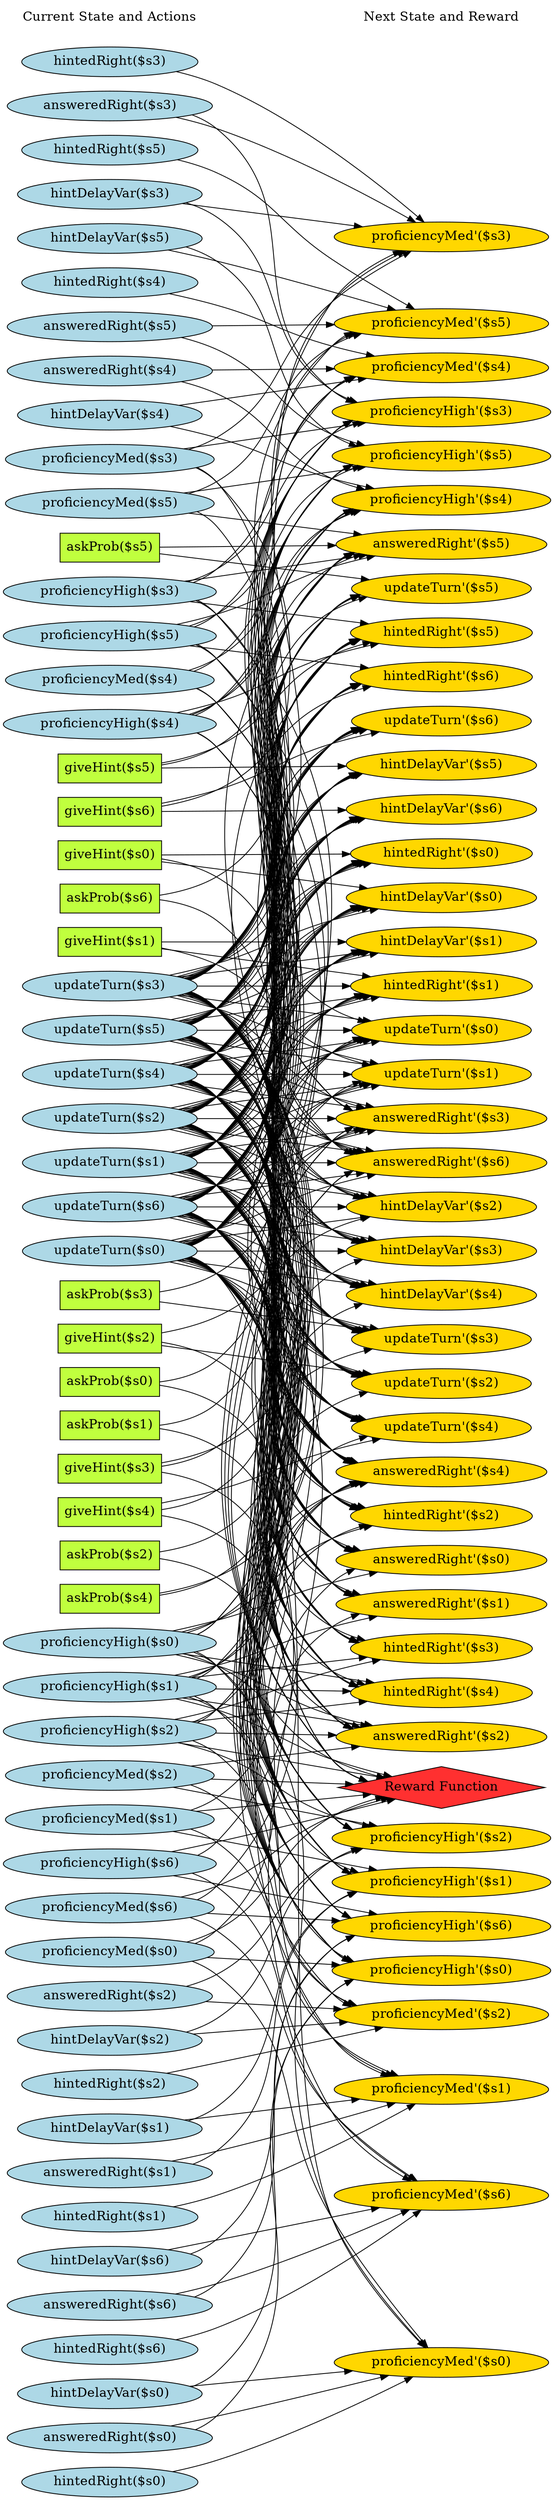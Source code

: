 digraph G {
	graph [bb="0,0,617.2,3097.4",
		fontname=Helvetica,
		fontsize=16,
		rankdir=LR,
		ranksep=2.00,
		ratio=auto,
		size=600
	];
	node [fontsize=16,
		label="\N"
	];
	{
		graph [rank=same];
		"giveHint($s6)"		 [color=black,
			fillcolor=olivedrab1,
			height=0.5,
			pos="109.6,2149.4",
			shape=box,
			style=filled,
			width=1.4722];
		"updateTurn($s2)"		 [color=black,
			fillcolor=lightblue,
			height=0.51069,
			pos="109.6,1713.4",
			shape=ellipse,
			style=filled,
			width=2.4356];
		"answeredRight($s5)"		 [color=black,
			fillcolor=lightblue,
			height=0.51069,
			pos="109.6,2695.4",
			shape=ellipse,
			style=filled,
			width=2.8481];
		"askProb($s1)"		 [color=black,
			fillcolor=olivedrab1,
			height=0.5,
			pos="109.6,1440.4",
			shape=box,
			style=filled,
			width=1.4028];
		"hintDelayVar($s0)"		 [color=black,
			fillcolor=lightblue,
			height=0.51069,
			pos="109.6,128.38",
			shape=ellipse,
			style=filled,
			width=2.6713];
		"hintedRight($s6)"		 [color=black,
			fillcolor=lightblue,
			height=0.51069,
			pos="109.6,183.38",
			shape=ellipse,
			style=filled,
			width=2.4749];
		"proficiencyHigh($s5)"		 [color=black,
			fillcolor=lightblue,
			height=0.51069,
			pos="109.6,2312.4",
			shape=ellipse,
			style=filled,
			width=3.0445];
		"updateTurn($s3)"		 [color=black,
			fillcolor=lightblue,
			height=0.51069,
			pos="109.6,1878.4",
			shape=ellipse,
			style=filled,
			width=2.4356];
		"proficiencyMed($s0)"		 [color=black,
			fillcolor=lightblue,
			height=0.51069,
			pos="109.6,678.38",
			shape=ellipse,
			style=filled,
			width=2.9856];
		"giveHint($s5)"		 [color=black,
			fillcolor=olivedrab1,
			height=0.5,
			pos="109.6,2203.4",
			shape=box,
			style=filled,
			width=1.4722];
		"answeredRight($s4)"		 [color=black,
			fillcolor=lightblue,
			height=0.51069,
			pos="109.6,2585.4",
			shape=ellipse,
			style=filled,
			width=2.8481];
		"askProb($s0)"		 [color=black,
			fillcolor=olivedrab1,
			height=0.5,
			pos="109.6,1987.4",
			shape=box,
			style=filled,
			width=1.4028];
		"hintDelayVar($s1)"		 [color=black,
			fillcolor=lightblue,
			height=0.51069,
			pos="109.6,458.38",
			shape=ellipse,
			style=filled,
			width=2.6713];
		"proficiencyHigh($s4)"		 [color=black,
			fillcolor=lightblue,
			height=0.51069,
			pos="109.6,2257.4",
			shape=ellipse,
			style=filled,
			width=3.0445];
		"giveHint($s0)"		 [color=black,
			fillcolor=olivedrab1,
			height=0.5,
			pos="109.6,2095.4",
			shape=box,
			style=filled,
			width=1.4722];
		"askProb($s4)"		 [color=black,
			fillcolor=olivedrab1,
			height=0.5,
			pos="109.6,1224.4",
			shape=box,
			style=filled,
			width=1.4028];
		"proficiencyMed($s5)"		 [color=black,
			fillcolor=lightblue,
			height=0.51069,
			pos="109.6,2475.4",
			shape=ellipse,
			style=filled,
			width=2.9856];
		"Current State and Actions"		 [color=black,
			fillcolor=white,
			height=0.5,
			pos="109.6,3079.4",
			shape=plaintext,
			style=bold,
			width=2.5139];
		"updateTurn($s0)"		 [color=black,
			fillcolor=lightblue,
			height=0.51069,
			pos="109.6,1548.4",
			shape=ellipse,
			style=filled,
			width=2.4356];
		"answeredRight($s3)"		 [color=black,
			fillcolor=lightblue,
			height=0.51069,
			pos="109.6,2860.4",
			shape=ellipse,
			style=filled,
			width=2.8481];
		"proficiencyHigh($s3)"		 [color=black,
			fillcolor=lightblue,
			height=0.51069,
			pos="109.6,2367.4",
			shape=ellipse,
			style=filled,
			width=3.0445];
		"hintedRight($s4)"		 [color=black,
			fillcolor=lightblue,
			height=0.51069,
			pos="109.6,2750.4",
			shape=ellipse,
			style=filled,
			width=2.4749];
		"askProb($s3)"		 [color=black,
			fillcolor=olivedrab1,
			height=0.5,
			pos="109.6,1386.4",
			shape=box,
			style=filled,
			width=1.4028];
		"updateTurn($s1)"		 [color=black,
			fillcolor=lightblue,
			height=0.51069,
			pos="109.6,1658.4",
			shape=ellipse,
			style=filled,
			width=2.4356];
		"proficiencyMed($s6)"		 [color=black,
			fillcolor=lightblue,
			height=0.51069,
			pos="109.6,733.38",
			shape=ellipse,
			style=filled,
			width=2.9856];
		"answeredRight($s2)"		 [color=black,
			fillcolor=lightblue,
			height=0.51069,
			pos="109.6,623.38",
			shape=ellipse,
			style=filled,
			width=2.8481];
		"askProb($s2)"		 [color=black,
			fillcolor=olivedrab1,
			height=0.5,
			pos="109.6,1062.4",
			shape=box,
			style=filled,
			width=1.4028];
		"proficiencyHigh($s2)"		 [color=black,
			fillcolor=lightblue,
			height=0.51069,
			pos="109.6,953.38",
			shape=ellipse,
			style=filled,
			width=3.0445];
		"hintedRight($s5)"		 [color=black,
			fillcolor=lightblue,
			height=0.51069,
			pos="109.6,2915.4",
			shape=ellipse,
			style=filled,
			width=2.4749];
		"updateTurn($s6)"		 [color=black,
			fillcolor=lightblue,
			height=0.51069,
			pos="109.6,1603.4",
			shape=ellipse,
			style=filled,
			width=2.4356];
		"askProb($s6)"		 [color=black,
			fillcolor=olivedrab1,
			height=0.5,
			pos="109.6,1494.4",
			shape=box,
			style=filled,
			width=1.4028];
		"proficiencyMed($s3)"		 [color=black,
			fillcolor=lightblue,
			height=0.51069,
			pos="109.6,2530.4",
			shape=ellipse,
			style=filled,
			width=2.9856];
		"giveHint($s2)"		 [color=black,
			fillcolor=olivedrab1,
			height=0.5,
			pos="109.6,1170.4",
			shape=box,
			style=filled,
			width=1.4722];
		"answeredRight($s1)"		 [color=black,
			fillcolor=lightblue,
			height=0.51069,
			pos="109.6,403.38",
			shape=ellipse,
			style=filled,
			width=2.8481];
		"hintedRight($s2)"		 [color=black,
			fillcolor=lightblue,
			height=0.51069,
			pos="109.6,513.38",
			shape=ellipse,
			style=filled,
			width=2.4749];
		"proficiencyHigh($s1)"		 [color=black,
			fillcolor=lightblue,
			height=0.51069,
			pos="109.6,1008.4",
			shape=ellipse,
			style=filled,
			width=3.0445];
		"hintDelayVar($s4)"		 [color=black,
			fillcolor=lightblue,
			height=0.51069,
			pos="109.6,2640.4",
			shape=ellipse,
			style=filled,
			width=2.6713];
		"askProb($s5)"		 [color=black,
			fillcolor=olivedrab1,
			height=0.5,
			pos="109.6,2421.4",
			shape=box,
			style=filled,
			width=1.4028];
		"hintDelayVar($s6)"		 [color=black,
			fillcolor=lightblue,
			height=0.51069,
			pos="109.6,293.38",
			shape=ellipse,
			style=filled,
			width=2.6713];
		"proficiencyMed($s4)"		 [color=black,
			fillcolor=lightblue,
			height=0.51069,
			pos="109.6,1933.4",
			shape=ellipse,
			style=filled,
			width=2.9856];
		"answeredRight($s0)"		 [color=black,
			fillcolor=lightblue,
			height=0.51069,
			pos="109.6,73.385",
			shape=ellipse,
			style=filled,
			width=2.8481];
		"giveHint($s1)"		 [color=black,
			fillcolor=olivedrab1,
			height=0.5,
			pos="109.6,2041.4",
			shape=box,
			style=filled,
			width=1.4722];
		"proficiencyHigh($s0)"		 [color=black,
			fillcolor=lightblue,
			height=0.51069,
			pos="109.6,1116.4",
			shape=ellipse,
			style=filled,
			width=3.0445];
		"hintDelayVar($s5)"		 [color=black,
			fillcolor=lightblue,
			height=0.51069,
			pos="109.6,2805.4",
			shape=ellipse,
			style=filled,
			width=2.6713];
		"hintedRight($s3)"		 [color=black,
			fillcolor=lightblue,
			height=0.51069,
			pos="109.6,3025.4",
			shape=ellipse,
			style=filled,
			width=2.4749];
		"updateTurn($s4)"		 [color=black,
			fillcolor=lightblue,
			height=0.51069,
			pos="109.6,1768.4",
			shape=ellipse,
			style=filled,
			width=2.4356];
		"proficiencyMed($s1)"		 [color=black,
			fillcolor=lightblue,
			height=0.51069,
			pos="109.6,843.38",
			shape=ellipse,
			style=filled,
			width=2.9856];
		"giveHint($s4)"		 [color=black,
			fillcolor=olivedrab1,
			height=0.5,
			pos="109.6,1278.4",
			shape=box,
			style=filled,
			width=1.4722];
		"hintedRight($s0)"		 [color=black,
			fillcolor=lightblue,
			height=0.51069,
			pos="109.6,18.385",
			shape=ellipse,
			style=filled,
			width=2.4749];
		"hintDelayVar($s2)"		 [color=black,
			fillcolor=lightblue,
			height=0.51069,
			pos="109.6,568.38",
			shape=ellipse,
			style=filled,
			width=2.6713];
		"updateTurn($s5)"		 [color=black,
			fillcolor=lightblue,
			height=0.51069,
			pos="109.6,1823.4",
			shape=ellipse,
			style=filled,
			width=2.4356];
		"proficiencyMed($s2)"		 [color=black,
			fillcolor=lightblue,
			height=0.51069,
			pos="109.6,898.38",
			shape=ellipse,
			style=filled,
			width=2.9856];
		"giveHint($s3)"		 [color=black,
			fillcolor=olivedrab1,
			height=0.5,
			pos="109.6,1332.4",
			shape=box,
			style=filled,
			width=1.4722];
		"hintedRight($s1)"		 [color=black,
			fillcolor=lightblue,
			height=0.51069,
			pos="109.6,348.38",
			shape=ellipse,
			style=filled,
			width=2.4749];
		"answeredRight($s6)"		 [color=black,
			fillcolor=lightblue,
			height=0.51069,
			pos="109.6,238.38",
			shape=ellipse,
			style=filled,
			width=2.8481];
		"proficiencyHigh($s6)"		 [color=black,
			fillcolor=lightblue,
			height=0.51069,
			pos="109.6,788.38",
			shape=ellipse,
			style=filled,
			width=3.0445];
		"hintDelayVar($s3)"		 [color=black,
			fillcolor=lightblue,
			height=0.51069,
			pos="109.6,2970.4",
			shape=ellipse,
			style=filled,
			width=2.6713];
	}
	{
		graph [rank=same];
		"proficiencyMed'($s3)"		 [color=black,
			fillcolor=gold1,
			height=0.51069,
			pos="490.2,2809.4",
			shape=ellipse,
			style=filled,
			width=3.0445];
		"hintedRight'($s0)"		 [color=black,
			fillcolor=gold1,
			height=0.51069,
			pos="490.2,2043.4",
			shape=ellipse,
			style=filled,
			width=2.5338];
		"proficiencyHigh'($s4)"		 [color=black,
			fillcolor=gold1,
			height=0.51069,
			pos="490.2,2483.4",
			shape=ellipse,
			style=filled,
			width=3.1034];
		"hintDelayVar'($s1)"		 [color=black,
			fillcolor=gold1,
			height=0.51069,
			pos="490.2,1878.4",
			shape=ellipse,
			style=filled,
			width=2.7302];
		"Next State and Reward"		 [color=black,
			fillcolor=white,
			height=0.5,
			pos="490.2,3079.4",
			shape=plaintext,
			style=bold,
			width=2.25];
		"updateTurn'($s2)"		 [color=black,
			fillcolor=gold1,
			height=0.51069,
			pos="490.2,1273.4",
			shape=ellipse,
			style=filled,
			width=2.4945];
		"proficiencyMed'($s4)"		 [color=black,
			fillcolor=gold1,
			height=0.51069,
			pos="490.2,2648.4",
			shape=ellipse,
			style=filled,
			width=3.0445];
		"answeredRight'($s0)"		 [color=black,
			fillcolor=gold1,
			height=0.51069,
			pos="490.2,1493.4",
			shape=ellipse,
			style=filled,
			width=2.907];
		"proficiencyHigh'($s5)"		 [color=black,
			fillcolor=gold1,
			height=0.51069,
			pos="490.2,2538.4",
			shape=ellipse,
			style=filled,
			width=3.1034];
		"hintDelayVar'($s2)"		 [color=black,
			fillcolor=gold1,
			height=0.51069,
			pos="490.2,1548.4",
			shape=ellipse,
			style=filled,
			width=2.7302];
		"updateTurn'($s3)"		 [color=black,
			fillcolor=gold1,
			height=0.51069,
			pos="490.2,1438.4",
			shape=ellipse,
			style=filled,
			width=2.4945];
		"hintedRight'($s2)"		 [color=black,
			fillcolor=gold1,
			height=0.51069,
			pos="490.2,1163.4",
			shape=ellipse,
			style=filled,
			width=2.5338];
		"proficiencyMed'($s5)"		 [color=black,
			fillcolor=gold1,
			height=0.51069,
			pos="490.2,2703.4",
			shape=ellipse,
			style=filled,
			width=3.0445];
		"proficiencyHigh'($s2)"		 [color=black,
			fillcolor=gold1,
			height=0.51069,
			pos="490.2,819.38",
			shape=ellipse,
			style=filled,
			width=3.1034];
		"answeredRight'($s5)"		 [color=black,
			fillcolor=gold1,
			height=0.51069,
			pos="490.2,2428.4",
			shape=ellipse,
			style=filled,
			width=2.907];
		"hintDelayVar'($s3)"		 [color=black,
			fillcolor=gold1,
			height=0.51069,
			pos="490.2,1658.4",
			shape=ellipse,
			style=filled,
			width=2.7302];
		"updateTurn'($s4)"		 [color=black,
			fillcolor=gold1,
			height=0.51069,
			pos="490.2,1383.4",
			shape=ellipse,
			style=filled,
			width=2.4945];
		"hintedRight'($s1)"		 [color=black,
			fillcolor=gold1,
			height=0.51069,
			pos="490.2,1933.4",
			shape=ellipse,
			style=filled,
			width=2.5338];
		"proficiencyMed'($s6)"		 [color=black,
			fillcolor=gold1,
			height=0.51069,
			pos="490.2,370.38",
			shape=ellipse,
			style=filled,
			width=3.0445];
		"proficiencyHigh'($s3)"		 [color=black,
			fillcolor=gold1,
			height=0.51069,
			pos="490.2,2593.4",
			shape=ellipse,
			style=filled,
			width=3.1034];
		"hintDelayVar'($s4)"		 [color=black,
			fillcolor=gold1,
			height=0.51069,
			pos="490.2,1603.4",
			shape=ellipse,
			style=filled,
			width=2.7302];
		"answeredRight'($s6)"		 [color=black,
			fillcolor=gold1,
			height=0.51069,
			pos="490.2,1218.4",
			shape=ellipse,
			style=filled,
			width=2.907];
		"updateTurn'($s5)"		 [color=black,
			fillcolor=gold1,
			height=0.51069,
			pos="490.2,2373.4",
			shape=ellipse,
			style=filled,
			width=2.4945];
		"hintedRight'($s4)"		 [color=black,
			fillcolor=gold1,
			height=0.51069,
			pos="490.2,998.38",
			shape=ellipse,
			style=filled,
			width=2.5338];
		"answeredRight'($s3)"		 [color=black,
			fillcolor=gold1,
			height=0.51069,
			pos="490.2,1713.4",
			shape=ellipse,
			style=filled,
			width=2.907];
		"hintDelayVar'($s5)"		 [color=black,
			fillcolor=gold1,
			height=0.51069,
			pos="490.2,2153.4",
			shape=ellipse,
			style=filled,
			width=2.7302];
		"Reward Function"		 [color=black,
			fillcolor=firebrick1,
			height=0.72222,
			pos="490.2,881.38",
			shape=diamond,
			style=filled,
			width=3.5278];
		"updateTurn'($s6)"		 [color=black,
			fillcolor=gold1,
			height=0.51069,
			pos="490.2,1823.4",
			shape=ellipse,
			style=filled,
			width=2.4945];
		"hintedRight'($s3)"		 [color=black,
			fillcolor=gold1,
			height=0.51069,
			pos="490.2,1108.4",
			shape=ellipse,
			style=filled,
			width=2.5338];
		"proficiencyHigh'($s1)"		 [color=black,
			fillcolor=gold1,
			height=0.51069,
			pos="490.2,764.38",
			shape=ellipse,
			style=filled,
			width=3.1034];
		"answeredRight'($s4)"		 [color=black,
			fillcolor=gold1,
			height=0.51069,
			pos="490.2,1328.4",
			shape=ellipse,
			style=filled,
			width=2.907];
		"hintDelayVar'($s6)"		 [color=black,
			fillcolor=gold1,
			height=0.51069,
			pos="490.2,2098.4",
			shape=ellipse,
			style=filled,
			width=2.7302];
		"proficiencyHigh'($s0)"		 [color=black,
			fillcolor=gold1,
			height=0.51069,
			pos="490.2,654.38",
			shape=ellipse,
			style=filled,
			width=3.1034];
		"proficiencyMed'($s1)"		 [color=black,
			fillcolor=gold1,
			height=0.51069,
			pos="490.2,501.38",
			shape=ellipse,
			style=filled,
			width=3.0445];
		"hintedRight'($s6)"		 [color=black,
			fillcolor=gold1,
			height=0.51069,
			pos="490.2,2318.4",
			shape=ellipse,
			style=filled,
			width=2.5338];
		"answeredRight'($s1)"		 [color=black,
			fillcolor=gold1,
			height=0.51069,
			pos="490.2,1053.4",
			shape=ellipse,
			style=filled,
			width=2.907];
		"proficiencyHigh'($s6)"		 [color=black,
			fillcolor=gold1,
			height=0.51069,
			pos="490.2,709.38",
			shape=ellipse,
			style=filled,
			width=3.1034];
		"proficiencyMed'($s0)"		 [color=black,
			fillcolor=gold1,
			height=0.51069,
			pos="490.2,221.38",
			shape=ellipse,
			style=filled,
			width=3.0445];
		"updateTurn'($s0)"		 [color=black,
			fillcolor=gold1,
			height=0.51069,
			pos="490.2,2208.4",
			shape=ellipse,
			style=filled,
			width=2.4945];
		"proficiencyMed'($s2)"		 [color=black,
			fillcolor=gold1,
			height=0.51069,
			pos="490.2,599.38",
			shape=ellipse,
			style=filled,
			width=3.0445];
		"hintedRight'($s5)"		 [color=black,
			fillcolor=gold1,
			height=0.51069,
			pos="490.2,2263.4",
			shape=ellipse,
			style=filled,
			width=2.5338];
		"hintDelayVar'($s0)"		 [color=black,
			fillcolor=gold1,
			height=0.51069,
			pos="490.2,1988.4",
			shape=ellipse,
			style=filled,
			width=2.7302];
		"answeredRight'($s2)"		 [color=black,
			fillcolor=gold1,
			height=0.51069,
			pos="490.2,943.38",
			shape=ellipse,
			style=filled,
			width=2.907];
		"updateTurn'($s1)"		 [color=black,
			fillcolor=gold1,
			height=0.51069,
			pos="490.2,1768.4",
			shape=ellipse,
			style=filled,
			width=2.4945];
	}
	"giveHint($s6)" -> "updateTurn'($s6)"	 [color=black,
		pos="e,407.72,1830.8 162.88,2145.3 182.17,2141.7 203.2,2134.9 219.2,2122.4 326.7,2038.4 254.67,1934 363.2,1851.4 373.51,1843.5 385.57,\
1837.8 398.09,1833.6",
		style=solid];
	"giveHint($s6)" -> "hintDelayVar'($s6)"	 [color=black,
		pos="e,409.82,2109.1 162.85,2142.3 223.87,2134.1 325.86,2120.4 399.61,2110.5",
		style=solid];
	"giveHint($s6)" -> "hintedRight'($s6)"	 [color=black,
		pos="e,415.38,2307.8 162.73,2157.6 181.18,2161.8 201.68,2167.8 219.2,2176.4 292.47,2212.4 289.5,2255.3 363.2,2290.4 376.36,2296.6 390.95,\
2301.5 405.41,2305.3",
		style=solid];
	"updateTurn($s2)" -> "hintedRight'($s0)"	 [color=black,
		pos="e,406.7,2035.8 183.77,1723.3 196.48,1727.4 208.9,1733.2 219.2,1741.4 327.07,1826.8 253.92,1931.8 363.2,2015.4 373.18,2023 384.82,\
2028.6 396.92,2032.8",
		style=solid];
	"updateTurn($s2)" -> "proficiencyHigh'($s4)"	 [color=black,
		pos="e,392.54,2474.4 187.77,1721.7 199.56,1726.1 210.63,1732.3 219.2,1741.4 441.93,1976.3 136.56,2224.2 363.2,2455.4 368.99,2461.3 375.74,\
2466.1 383.03,2469.9",
		style=solid];
	"updateTurn($s2)" -> "hintDelayVar'($s1)"	 [color=black,
		pos="e,412.85,1866.9 175.27,1725.6 190.1,1729.6 205.53,1734.8 219.2,1741.4 291.48,1776.3 290.35,1816.7 363.2,1850.4 375.64,1856.1 389.33,\
1860.7 402.95,1864.4",
		style=solid];
	"updateTurn($s2)" -> "updateTurn'($s2)"	 [color=black,
		pos="e,405.72,1279.8 185.76,1704.1 197.98,1699.9 209.72,1693.9 219.2,1685.4 354.76,1563.5 225.61,1420.9 363.2,1301.4 372.68,1293.2 384.04,\
1287.2 396.01,1282.9",
		style=solid];
	"updateTurn($s2)" -> "answeredRight'($s0)"	 [color=black,
		pos="e,405.37,1504.2 179.47,1702.2 193.25,1698.2 207.18,1692.8 219.2,1685.4 301.83,1634.6 279.73,1570.8 363.2,1521.4 373.22,1515.5 384.36,\
1510.8 395.76,1507.1",
		style=solid];
	"updateTurn($s2)" -> "proficiencyHigh'($s5)"	 [color=black,
		pos="e,392.43,2529.5 188.15,1721.8 199.82,1726.1 210.76,1732.4 219.2,1741.4 456.68,1995.4 121.49,2260.4 363.2,2510.4 368.95,2516.3 375.66,\
2521.1 382.94,2525",
		style=solid];
	"updateTurn($s2)" -> "hintDelayVar'($s2)"	 [color=black,
		pos="e,412.85,1559.8 175.27,1701.2 190.1,1697.2 205.53,1692 219.2,1685.4 291.48,1650.5 290.35,1610.1 363.2,1576.4 375.64,1570.6 389.33,\
1566 402.95,1562.4",
		style=solid];
	"updateTurn($s2)" -> "updateTurn'($s3)"	 [color=black,
		pos="e,409.4,1446.4 182.01,1703 195.16,1698.9 208.2,1693.3 219.2,1685.4 313.96,1617.6 267.32,1532.5 363.2,1466.4 374.08,1458.9 386.63,\
1453.3 399.51,1449.3",
		style=solid];
	"updateTurn($s2)" -> "hintedRight'($s2)"	 [color=black,
		pos="e,403.79,1169.5 186.86,1704.5 198.82,1700.2 210.18,1694.1 219.2,1685.4 383.43,1526.2 196.33,1347.8 363.2,1191.4 372.02,1183.1 382.71,\
1177.1 394.09,1172.7",
		style=solid];
	"updateTurn($s2)" -> "proficiencyHigh'($s2)"	 [color=black,
		pos="e,391.1,827.89 188.26,1705.1 199.93,1700.8 210.83,1694.5 219.2,1685.4 475.49,1407.1 101.23,1119.4 363.2,846.38 368.7,840.65 375.1,\
835.99 382.04,832.22",
		style=solid];
	"updateTurn($s2)" -> "answeredRight'($s5)"	 [color=black,
		pos="e,395.5,2420.3 187.64,1721.9 199.45,1726.2 210.56,1732.4 219.2,1741.4 427.21,1957.3 151.59,2188 363.2,2400.4 369.82,2407 377.65,\
2412.2 386.11,2416.3",
		style=solid];
	"updateTurn($s2)" -> "hintDelayVar'($s3)"	 [color=black,
		pos="e,411.98,1669.6 182.26,1703 244.65,1693.9 335.3,1680.7 401.92,1671.1",
		style=solid];
	"updateTurn($s2)" -> "updateTurn'($s4)"	 [color=black,
		pos="e,407.69,1390.7 183.77,1703.5 196.48,1699.3 208.9,1693.5 219.2,1685.4 327.07,1600 253.92,1494.9 363.2,1411.4 373.49,1403.5 385.55,\
1397.8 398.06,1393.6",
		style=solid];
	"updateTurn($s2)" -> "hintedRight'($s1)"	 [color=black,
		pos="e,411.33,1924.1 179.47,1724.5 193.25,1728.5 207.18,1734 219.2,1741.4 301.83,1792.2 279.73,1856 363.2,1905.4 374.92,1912.3 388.17,\
1917.5 401.57,1921.5",
		style=solid];
	"updateTurn($s2)" -> "proficiencyHigh'($s3)"	 [color=black,
		pos="e,392.02,2584.4 188.24,1721.7 199.9,1726 210.81,1732.3 219.2,1741.4 471.46,2014.5 106.39,2296.6 363.2,2565.4 368.86,2571.3 375.48,\
2576.1 382.65,2580",
		style=solid];
	"updateTurn($s2)" -> "hintDelayVar'($s4)"	 [color=black,
		pos="e,421.4,1616.6 168.42,1699.7 184.92,1695.5 202.86,1690.5 219.2,1685.4 284.39,1664.8 297.68,1650.8 363.2,1631.4 378.68,1626.8 395.42,\
1622.6 411.5,1618.9",
		style=solid];
	"updateTurn($s2)" -> "answeredRight'($s6)"	 [color=black,
		pos="e,397.28,1226.9 186.33,1704.3 198.42,1700.1 209.97,1694 219.2,1685.4 369.02,1545 211.05,1384.3 363.2,1246.4 370.41,1239.9 378.8,\
1234.7 387.76,1230.7",
		style=solid];
	"updateTurn($s2)" -> "updateTurn'($s5)"	 [color=black,
		pos="e,404.01,2368 187.5,1722 199.32,1726.3 210.47,1732.5 219.2,1741.4 412.55,1938.3 166.57,2151.8 363.2,2345.4 371.93,2354 382.69,2360.2 \
394.2,2364.6",
		style=solid];
	"updateTurn($s2)" -> "hintedRight'($s4)"	 [color=black,
		pos="e,402.88,1003.9 187.64,1704.9 199.45,1700.6 210.56,1694.4 219.2,1685.4 427.21,1469.5 151.59,1238.7 363.2,1026.4 371.67,1017.9 382.1,\
1011.7 393.31,1007.3",
		style=solid];
	"updateTurn($s2)" -> "answeredRight'($s3)"	 [color=black,
		pos="e,385.25,1713.4 197.46,1713.4 250.18,1713.4 318.08,1713.4 375.1,1713.4",
		style=solid];
	"updateTurn($s2)" -> "hintDelayVar'($s5)"	 [color=black,
		pos="e,400.84,2145.5 185.76,1722.7 197.98,1726.9 209.72,1732.9 219.2,1741.4 354.76,1863.2 225.61,2005.8 363.2,2125.4 371.43,2132.5 381.07,\
2138 391.3,2142.1",
		style=solid];
	"updateTurn($s2)" -> "updateTurn'($s6)"	 [color=black,
		pos="e,424.33,1810.8 168.42,1727.1 184.92,1731.3 202.86,1736.2 219.2,1741.4 284.39,1761.9 297.68,1775.9 363.2,1795.4 379.63,1800.3 397.49,\
1804.7 414.46,1808.6",
		style=solid];
	"updateTurn($s2)" -> "hintedRight'($s3)"	 [color=black,
		pos="e,403.56,1114.2 187.06,1704.7 199,1700.4 210.3,1694.2 219.2,1685.4 397.95,1507.4 181.49,1311.3 363.2,1136.4 371.9,1128 382.53,1121.9 \
393.88,1117.5",
		style=solid];
	"updateTurn($s2)" -> "proficiencyHigh'($s1)"	 [color=black,
		pos="e,391.92,773.24 188.34,1705.2 199.99,1700.8 210.87,1694.5 219.2,1685.4 490.03,1388.3 87.413,1084.9 363.2,792.38 368.82,786.42 375.41,\
781.59 382.57,777.69",
		style=solid];
	"updateTurn($s2)" -> "answeredRight'($s4)"	 [color=black,
		pos="e,398.98,1337.5 184.82,1703.9 197.28,1699.7 209.34,1693.8 219.2,1685.4 340.74,1581.9 239.94,1457.8 363.2,1356.4 370.99,1350 379.93,\
1345 389.38,1341",
		style=solid];
	"updateTurn($s2)" -> "hintDelayVar'($s6)"	 [color=black,
		pos="e,401.91,2090.2 184.82,1722.9 197.28,1727.1 209.34,1733 219.2,1741.4 340.74,1844.9 239.94,1969 363.2,2070.4 371.75,2077.4 381.69,\
2082.8 392.16,2086.8",
		style=solid];
	"updateTurn($s2)" -> "proficiencyHigh'($s0)"	 [color=black,
		pos="e,391.78,663.11 188.48,1705.3 200.11,1701 210.95,1694.6 219.2,1685.4 519.71,1350 57.099,1012.7 363.2,682.38 368.77,676.38 375.32,\
671.51 382.45,667.59",
		style=solid];
	"updateTurn($s2)" -> "hintedRight'($s6)"	 [color=black,
		pos="e,403.56,2312.6 187.06,1722.1 199,1726.3 210.3,1732.5 219.2,1741.4 397.95,1919.4 181.49,2115.4 363.2,2290.4 371.9,2298.8 382.53,\
2304.9 393.88,2309.3",
		style=solid];
	"updateTurn($s2)" -> "answeredRight'($s1)"	 [color=black,
		pos="e,395.98,1061.5 187.5,1704.8 199.32,1700.5 210.47,1694.3 219.2,1685.4 412.55,1488.5 166.57,1275 363.2,1081.4 370.02,1074.7 378.06,\
1069.4 386.73,1065.3",
		style=solid];
	"updateTurn($s2)" -> "proficiencyHigh'($s6)"	 [color=black,
		pos="e,391.84,718.17 188.41,1705.3 200.06,1700.9 210.92,1694.6 219.2,1685.4 504.86,1369.1 72.264,1048.8 363.2,737.38 368.8,731.4 375.36,\
726.55 382.51,722.64",
		style=solid];
	"updateTurn($s2)" -> "updateTurn'($s0)"	 [color=black,
		pos="e,405.05,2202.3 186.33,1722.4 198.42,1726.7 209.97,1732.7 219.2,1741.4 369.02,1881.8 211.05,2042.5 363.2,2180.4 372.44,2188.8 383.61,\
2194.8 395.44,2199.2",
		style=solid];
	"updateTurn($s2)" -> "proficiencyMed'($s2)"	 [color=black,
		pos="e,392.34,607.79 188.53,1705.4 200.16,1701 210.99,1694.6 219.2,1685.4 534.56,1330.8 41.92,976.64 363.2,627.38 368.86,621.24 375.53,\
616.29 382.82,612.32",
		style=solid];
	"updateTurn($s2)" -> "hintedRight'($s5)"	 [color=black,
		pos="e,403.79,2257.3 186.86,1722.3 198.82,1726.5 210.18,1732.6 219.2,1741.4 383.43,1900.5 196.33,2079 363.2,2235.4 372.02,2243.6 382.71,\
2249.7 394.09,2254",
		style=solid];
	"updateTurn($s2)" -> "hintDelayVar'($s0)"	 [color=black,
		pos="e,405.11,1979.2 182.01,1723.8 195.16,1727.9 208.2,1733.5 219.2,1741.4 313.96,1809.1 267.32,1894.2 363.2,1960.4 372.93,1967.1 384,\
1972.2 395.44,1976.2",
		style=solid];
	"updateTurn($s2)" -> "answeredRight'($s2)"	 [color=black,
		pos="e,395.37,951.31 187.77,1705 199.56,1700.7 210.63,1694.4 219.2,1685.4 441.93,1450.5 136.56,1202.5 363.2,971.38 369.77,964.69 377.56,\
959.43 385.99,955.32",
		style=solid];
	"updateTurn($s2)" -> "updateTurn'($s1)"	 [color=black,
		pos="e,416.55,1757.8 182.26,1723.8 246.08,1733.1 339.46,1746.6 406.45,1756.4",
		style=solid];
	"answeredRight($s5)" -> "proficiencyHigh'($s5)"	 [color=black,
		pos="e,409.38,2551.1 178.82,2681.8 192.51,2678 206.56,2673.2 219.2,2667.4 290.19,2634.7 291.67,2597.9 363.2,2566.4 374.61,2561.4 387.01,\
2557.2 399.43,2553.8",
		style=solid];
	"answeredRight($s5)" -> "proficiencyMed'($s5)"	 [color=black,
		pos="e,381.23,2701.1 211.56,2697.5 260.64,2698.6 319.94,2699.8 371.11,2700.9",
		style=solid];
	"askProb($s1)" -> "answeredRight'($s1)"	 [color=black,
		pos="e,398.96,1062.4 160.37,1437.5 180.55,1434.1 202.89,1427.2 219.2,1413.4 341.95,1309.4 239.17,1183.8 363.2,1081.4 370.98,1075 379.92,\
1069.9 389.36,1066",
		style=solid];
	"askProb($s1)" -> "updateTurn'($s1)"	 [color=black,
		pos="e,407.7,1761 160.14,1443.9 180.17,1447.4 202.46,1454.3 219.2,1467.4 327.19,1552 254.17,1657.1 363.2,1740.4 373.49,1748.2 385.56,\
1754 398.07,1758.1",
		style=solid];
	"hintDelayVar($s0)" -> "proficiencyHigh'($s0)"	 [color=black,
		pos="e,394.26,644.94 190.08,138.61 200.83,142.78 210.97,148.51 219.2,156.38 377.12,307.36 202.77,478.09 363.2,626.38 369.66,632.35 377.1,\
637.15 385.06,640.99",
		style=solid];
	"hintDelayVar($s0)" -> "proficiencyMed'($s0)"	 [color=black,
		pos="e,427.49,206.23 169.34,142.81 236.29,159.26 345.72,186.14 417.61,203.8",
		style=solid];
	"hintedRight($s6)" -> "proficiencyMed'($s6)"	 [color=black,
		pos="e,464.03,352.27 173.04,196.3 188.41,200.34 204.63,205.36 219.2,211.38 309.54,248.76 406.1,312.01 455.63,346.4",
		style=solid];
	"proficiencyHigh($s5)" -> "proficiencyHigh'($s5)"	 [color=black,
		pos="e,402.28,2526.9 186.7,2325.6 198.08,2329.3 209.31,2334.2 219.2,2340.4 303.09,2393 278.44,2459.2 363.2,2510.4 372.31,2515.9 382.37,\
2520.3 392.72,2523.9",
		style=solid];
	"proficiencyHigh($s5)" -> "proficiencyMed'($s5)"	 [color=black,
		pos="e,396.99,2693.7 192.11,2324.5 201.95,2328.4 211.29,2333.6 219.2,2340.4 342.25,2445.8 238.39,2572 363.2,2675.4 370.5,2681.4 378.83,\
2686.2 387.65,2690.1",
		style=solid];
	"proficiencyHigh($s5)" -> "answeredRight'($s5)"	 [color=black,
		pos="e,418.31,2414.9 174.5,2327.2 189.3,2331.1 204.9,2335.6 219.2,2340.4 284.94,2362.4 297.11,2379.5 363.2,2400.4 377.66,2405 393.28,\
2409.1 408.44,2412.7",
		style=solid];
	"proficiencyHigh($s5)" -> "answeredRight'($s6)"	 [color=black,
		pos="e,394.54,1225.9 196.34,2301 204.96,2296.9 212.85,2291.5 219.2,2284.4 529.16,1936.7 47.441,1588.8 363.2,1246.4 369.51,1239.5 377.08,\
1234.2 385.34,1230",
		style=solid];
	"proficiencyHigh($s5)" -> "Reward Function"	 [pos="e,404.83,889.97 196.83,2301.1 205.31,2297 213.04,2291.5 219.2,2284.4 618.48,1821.4 -31.749,1383 363.2,916.38 371.79,906.23 383.05,\
898.9 395.3,893.62"];
	"proficiencyHigh($s5)" -> "hintedRight'($s6)"	 [color=black,
		pos="e,399.11,2317 218.84,2314.1 272.31,2314.9 336.43,2316 388.79,2316.8",
		style=solid];
	"updateTurn($s3)" -> "proficiencyMed'($s3)"	 [color=black,
		pos="e,444.71,2792.7 188.24,1886.7 199.9,1891 210.81,1897.3 219.2,1906.4 471.46,2179.5 155.78,2421.9 363.2,2730.4 380.59,2756.2 409.58,\
2775.3 435.38,2788.2",
		style=solid];
	"updateTurn($s3)" -> "hintedRight'($s0)"	 [color=black,
		pos="e,415.83,2032.6 175.27,1890.6 190.1,1894.6 205.53,1899.8 219.2,1906.4 291.48,1941.3 290.35,1981.7 363.2,2015.4 376.51,2021.5 391.24,\
2026.4 405.79,2030.2",
		style=solid];
	"updateTurn($s3)" -> "proficiencyHigh'($s4)"	 [color=black,
		pos="e,393.31,2474 187.06,1887.1 199,1891.3 210.3,1897.5 219.2,1906.4 397.95,2084.4 181.49,2280.4 363.2,2455.4 369.35,2461.3 376.46,2466.1 \
384.11,2469.9",
		style=solid];
	"updateTurn($s3)" -> "hintDelayVar'($s1)"	 [color=black,
		pos="e,391.75,1878.4 197.46,1878.4 252.14,1878.4 323.14,1878.4 381.4,1878.4",
		style=solid];
	"updateTurn($s3)" -> "updateTurn'($s2)"	 [color=black,
		pos="e,404.53,1278.9 187.06,1869.7 199,1865.4 210.3,1859.2 219.2,1850.4 397.95,1672.4 181.49,1476.3 363.2,1301.4 372.18,1292.7 383.21,\
1286.5 394.97,1282.1",
		style=solid];
	"updateTurn($s3)" -> "answeredRight'($s0)"	 [color=black,
		pos="e,398.98,1502.5 184.82,1868.9 197.28,1864.7 209.34,1858.8 219.2,1850.4 340.74,1746.9 239.94,1622.8 363.2,1521.4 370.99,1515 379.93,\
1510 389.38,1506",
		style=solid];
	"updateTurn($s3)" -> "proficiencyHigh'($s5)"	 [color=black,
		pos="e,393.13,2529.2 187.5,1887 199.32,1891.3 210.47,1897.5 219.2,1906.4 412.55,2103.3 166.57,2316.8 363.2,2510.4 369.29,2516.4 376.35,\
2521.2 383.96,2525.1",
		style=solid];
	"updateTurn($s3)" -> "hintDelayVar'($s2)"	 [color=black,
		pos="e,403.1,1557 183.77,1868.5 196.48,1864.3 208.9,1858.5 219.2,1850.4 327.07,1765 253.92,1659.9 363.2,1576.4 372.22,1569.5 382.6,1564.2 \
393.46,1560.2",
		style=solid];
	"updateTurn($s3)" -> "updateTurn'($s3)"	 [color=black,
		pos="e,405.72,1444.8 185.76,1869.1 197.98,1864.9 209.72,1858.9 219.2,1850.4 354.76,1728.5 225.61,1585.9 363.2,1466.4 372.68,1458.2 384.04,\
1452.2 396.01,1447.9",
		style=solid];
	"updateTurn($s3)" -> "hintedRight'($s2)"	 [color=black,
		pos="e,402.88,1168.9 187.64,1869.9 199.45,1865.6 210.56,1859.4 219.2,1850.4 427.21,1634.5 151.59,1403.7 363.2,1191.4 371.67,1182.9 382.1,\
1176.7 393.31,1172.3",
		style=solid];
	"updateTurn($s3)" -> "proficiencyHigh'($s2)"	 [color=black,
		pos="e,390.57,827.81 188.48,1870.3 200.11,1866 210.95,1859.6 219.2,1850.4 519.98,1514.6 55.573,1175.9 363.2,846.38 368.45,840.76 374.56,\
836.17 381.21,832.42",
		style=solid];
	"updateTurn($s3)" -> "answeredRight'($s5)"	 [color=black,
		pos="e,396.7,2420 186.86,1887.3 198.82,1891.5 210.18,1897.6 219.2,1906.4 383.43,2065.5 196.33,2244 363.2,2400.4 370.24,2407 378.48,2412.1 \
387.3,2416.2",
		style=solid];
	"updateTurn($s3)" -> "hintDelayVar'($s3)"	 [color=black,
		pos="e,408.02,1668.5 179.47,1867.2 193.25,1863.2 207.18,1857.8 219.2,1850.4 301.83,1799.6 279.73,1735.8 363.2,1686.4 373.93,1680 385.95,\
1675.1 398.18,1671.3",
		style=solid];
	"updateTurn($s3)" -> "updateTurn'($s4)"	 [color=black,
		pos="e,405.05,1389.5 186.33,1869.3 198.42,1865.1 209.97,1859 219.2,1850.4 369.02,1710 211.05,1549.3 363.2,1411.4 372.44,1403 383.61,1397 \
395.44,1392.6",
		style=solid];
	"updateTurn($s3)" -> "hintedRight'($s1)"	 [color=black,
		pos="e,415.58,1922.7 182.26,1888.8 245.78,1898 338.57,1911.5 405.49,1921.2",
		style=solid];
	"updateTurn($s3)" -> "proficiencyHigh'($s3)"	 [color=black,
		pos="e,392.67,2584.2 187.64,1886.9 199.45,1891.2 210.56,1897.4 219.2,1906.4 427.21,2122.3 151.59,2353 363.2,2565.4 369.04,2571.2 375.82,\
2576 383.14,2579.8",
		style=solid];
	"updateTurn($s3)" -> "hintDelayVar'($s4)"	 [color=black,
		pos="e,405.11,1612.6 182.01,1868 195.16,1863.9 208.2,1858.3 219.2,1850.4 313.96,1782.6 267.32,1697.5 363.2,1631.4 372.93,1624.7 384,1619.5 \
395.44,1615.6",
		style=solid];
	"updateTurn($s3)" -> "answeredRight'($s6)"	 [color=black,
		pos="e,395.98,1226.5 187.5,1869.8 199.32,1865.5 210.47,1859.3 219.2,1850.4 412.55,1653.5 166.57,1440 363.2,1246.4 370.02,1239.7 378.06,\
1234.4 386.73,1230.3",
		style=solid];
	"updateTurn($s3)" -> "updateTurn'($s5)"	 [color=black,
		pos="e,405.05,2367.3 186.33,1887.4 198.42,1891.7 209.97,1897.7 219.2,1906.4 369.02,2046.8 211.05,2207.5 363.2,2345.4 372.44,2353.8 383.61,\
2359.8 395.44,2364.2",
		style=solid];
	"updateTurn($s3)" -> "hintedRight'($s4)"	 [color=black,
		pos="e,402.5,1003.6 188.24,1870.1 199.9,1865.8 210.81,1859.5 219.2,1850.4 471.46,1577.3 106.39,1295.2 363.2,1026.4 371.49,1017.7 381.81,\
1011.4 392.97,1007",
		style=solid];
	"updateTurn($s3)" -> "answeredRight'($s3)"	 [color=black,
		pos="e,410.52,1725.4 175.27,1866.2 190.1,1862.2 205.53,1857 219.2,1850.4 291.48,1815.5 290.35,1775.1 363.2,1741.4 374.95,1735.9 387.82,\
1731.5 400.69,1728",
		style=solid];
	"updateTurn($s3)" -> "hintDelayVar'($s5)"	 [color=black,
		pos="e,405.11,2144.2 182.01,1888.8 195.16,1892.9 208.2,1898.5 219.2,1906.4 313.96,1974.1 267.32,2059.2 363.2,2125.4 372.93,2132.1 384,\
2137.2 395.44,2141.2",
		style=solid];
	"updateTurn($s3)" -> "updateTurn'($s6)"	 [color=black,
		pos="e,416.55,1833.9 182.26,1868 246.08,1858.7 339.46,1845.1 406.45,1835.4",
		style=solid];
	"updateTurn($s3)" -> "hintedRight'($s3)"	 [color=black,
		pos="e,402.73,1113.8 187.77,1870 199.56,1865.7 210.63,1859.4 219.2,1850.4 441.93,1615.5 136.56,1367.5 363.2,1136.4 371.6,1127.8 381.99,\
1121.6 393.18,1117.2",
		style=solid];
	"updateTurn($s3)" -> "proficiencyHigh'($s1)"	 [color=black,
		pos="e,391.41,773.18 188.53,1870.4 200.16,1866 210.99,1859.6 219.2,1850.4 534.56,1495.8 41.92,1141.6 363.2,792.38 368.7,786.41 375.16,\
781.57 382.2,777.66",
		style=solid];
	"updateTurn($s3)" -> "answeredRight'($s4)"	 [color=black,
		pos="e,396.7,1336.8 186.86,1869.5 198.82,1865.2 210.18,1859.1 219.2,1850.4 383.43,1691.2 196.33,1512.8 363.2,1356.4 370.24,1349.8 378.48,\
1344.6 387.3,1340.6",
		style=solid];
	"updateTurn($s3)" -> "hintDelayVar'($s6)"	 [color=black,
		pos="e,408.02,2088.3 179.47,1889.5 193.25,1893.5 207.18,1899 219.2,1906.4 301.83,1957.2 279.73,2021 363.2,2070.4 373.93,2076.7 385.95,\
2081.6 398.18,2085.4",
		style=solid];
	"updateTurn($s3)" -> "proficiencyHigh'($s0)"	 [color=black,
		pos="e,391.3,663.09 188.91,1870.4 200.42,1866 211.11,1859.6 219.2,1850.4 564.31,1457.4 11.529,1069.6 363.2,682.38 368.66,676.38 375.09,\
671.51 382.12,667.58",
		style=solid];
	"updateTurn($s3)" -> "hintedRight'($s6)"	 [color=black,
		pos="e,404.74,2311.7 185.76,1887.7 197.98,1891.9 209.72,1897.9 219.2,1906.4 354.76,2028.2 225.61,2170.8 363.2,2290.4 372.39,2298.4 383.34,\
2304.2 394.91,2308.5",
		style=solid];
	"updateTurn($s3)" -> "answeredRight'($s1)"	 [color=black,
		pos="e,395.26,1061.2 188.15,1870 199.82,1865.7 210.76,1859.4 219.2,1850.4 456.68,1596.4 121.49,1331.3 363.2,1081.4 369.72,1074.6 377.48,\
1069.4 385.9,1065.2",
		style=solid];
	"updateTurn($s3)" -> "proficiencyHigh'($s6)"	 [color=black,
		pos="e,391.35,718.13 188.86,1870.3 200.38,1865.9 211.08,1859.6 219.2,1850.4 549.43,1476.6 26.729,1105.6 363.2,737.38 368.68,731.39 375.12,\
726.54 382.16,722.62",
		style=solid];
	"updateTurn($s3)" -> "updateTurn'($s0)"	 [color=black,
		pos="e,407.69,2201.1 183.77,1888.3 196.48,1892.4 208.9,1898.2 219.2,1906.4 327.07,1991.8 253.92,2096.8 363.2,2180.4 373.49,2188.2 385.55,\
2194 398.06,2198.2",
		style=solid];
	"updateTurn($s3)" -> "hintedRight'($s5)"	 [color=black,
		pos="e,405.82,2256.4 184.82,1887.9 197.28,1892.1 209.34,1898 219.2,1906.4 340.74,2009.9 239.94,2134 363.2,2235.4 372.83,2243.3 384.22,\
2249.1 396.16,2253.3",
		style=solid];
	"updateTurn($s3)" -> "hintDelayVar'($s0)"	 [color=black,
		pos="e,421.4,1975.1 168.42,1892.1 184.92,1896.3 202.86,1901.2 219.2,1906.4 284.39,1926.9 297.68,1940.9 363.2,1960.4 378.68,1965 395.42,\
1969.2 411.5,1972.9",
		style=solid];
	"updateTurn($s3)" -> "answeredRight'($s2)"	 [color=black,
		pos="e,394.75,951.13 188.32,1870.2 199.98,1865.8 210.86,1859.5 219.2,1850.4 486.26,1558.2 91.266,1259.1 363.2,971.38 369.59,964.63 377.22,\
959.33 385.51,955.18",
		style=solid];
	"updateTurn($s3)" -> "updateTurn'($s1)"	 [color=black,
		pos="e,424.33,1781 168.42,1864.7 184.92,1860.5 202.86,1855.5 219.2,1850.4 284.39,1829.8 297.68,1815.8 363.2,1796.4 379.63,1791.5 397.49,\
1787 414.46,1783.2",
		style=solid];
	"proficiencyMed($s0)" -> "answeredRight'($s0)"	 [color=black,
		pos="e,395.28,1485.6 195.19,689.68 204.18,693.78 212.48,699.21 219.2,706.38 453.99,956.91 124.23,1218.8 363.2,1465.4 369.73,1472.1 377.49,\
1477.4 385.91,1481.5",
		style=solid];
	"proficiencyMed($s0)" -> "Reward Function"	 [pos="e,421.98,869.33 183.9,691.71 196.12,695.48 208.34,700.28 219.2,706.38 297.03,750.1 285.79,801.94 363.2,846.38 378.18,854.98 395.38,\
861.56 412.17,866.56"];
	"proficiencyMed($s0)" -> "proficiencyHigh'($s0)"	 [color=black,
		pos="e,385.7,660.95 210.57,672.05 261.3,668.83 323.14,664.91 375.67,661.58",
		style=solid];
	"proficiencyMed($s0)" -> "proficiencyMed'($s0)"	 [color=black,
		pos="e,465.8,239.57 191.07,666.35 201.24,662.41 210.96,657.22 219.2,650.38 335.22,554.19 275.63,466.04 363.2,343.38 390.42,305.27 430.42,\
268.91 458.01,245.96",
		style=solid];
	"giveHint($s5)" -> "updateTurn'($s5)"	 [color=black,
		pos="e,416.02,2363 162.75,2211.6 181.2,2215.7 201.7,2221.7 219.2,2230.4 292.64,2266.7 289.32,2310 363.2,2345.4 376.51,2351.8 391.3,2356.7 \
405.93,2360.5",
		style=solid];
	"giveHint($s5)" -> "hintDelayVar'($s5)"	 [color=black,
		pos="e,409.46,2163.9 162.85,2196.5 223.78,2188.4 325.54,2175 399.25,2165.3",
		style=solid];
	"giveHint($s5)" -> "hintedRight'($s5)"	 [color=black,
		pos="e,417.81,2252.1 162.85,2211.7 226.1,2221.7 333.37,2238.7 407.57,2250.4",
		style=solid];
	"answeredRight($s4)" -> "proficiencyHigh'($s4)"	 [color=black,
		pos="e,419.61,2497.7 170.52,2570.6 186.39,2566.5 203.49,2561.9 219.2,2557.4 283.76,2538.8 298.34,2528.9 363.2,2511.4 378.11,2507.4 394.12,\
2503.5 409.56,2499.9",
		style=solid];
	"answeredRight($s4)" -> "proficiencyMed'($s4)"	 [color=black,
		pos="e,411.63,2635.5 185.4,2597.8 247.61,2608.2 336.25,2622.9 401.74,2633.8",
		style=solid];
	"askProb($s0)" -> "answeredRight'($s0)"	 [color=black,
		pos="e,397.28,1501.9 160.18,1985.4 180.69,1982.2 203.33,1975.1 219.2,1960.4 369.62,1820.6 211.05,1659.3 363.2,1521.4 370.41,1514.9 378.8,\
1509.7 387.76,1505.7",
		style=solid];
	"askProb($s0)" -> "updateTurn'($s0)"	 [color=black,
		pos="e,411.95,2199.3 160.13,1993.1 179.6,1997 201.48,2003.5 219.2,2014.4 302.47,2065.4 279.3,2130.4 363.2,2180.4 375.05,2187.4 388.49,\
2192.7 402.06,2196.7",
		style=solid];
	"hintDelayVar($s1)" -> "proficiencyHigh'($s1)"	 [color=black,
		pos="e,398.47,753.85 186.34,469.57 198.09,473.58 209.52,479.02 219.2,486.38 321.26,564.01 259.85,660.49 363.2,736.38 370.98,742.09 379.7,\
746.68 388.83,750.35",
		style=solid];
	"hintDelayVar($s1)" -> "proficiencyMed'($s1)"	 [color=black,
		pos="e,398.93,491.13 192.75,467.72 250.33,474.25 327.63,483.03 388.86,489.99",
		style=solid];
	"proficiencyHigh($s4)" -> "proficiencyHigh'($s4)"	 [color=black,
		pos="e,402.28,2471.9 186.7,2270.6 198.08,2274.3 209.31,2279.2 219.2,2285.4 303.09,2338 278.44,2404.2 363.2,2455.4 372.31,2460.9 382.37,\
2465.3 392.72,2468.9",
		style=solid];
	"proficiencyHigh($s4)" -> "proficiencyMed'($s4)"	 [color=black,
		pos="e,396.99,2638.7 192.11,2269.5 201.95,2273.4 211.29,2278.6 219.2,2285.4 342.25,2390.8 238.39,2517 363.2,2620.4 370.5,2626.4 378.83,\
2631.2 387.65,2635.1",
		style=solid];
	"proficiencyHigh($s4)" -> "answeredRight'($s5)"	 [color=black,
		pos="e,409.72,2416.5 182.27,2271.3 194.92,2275 207.71,2279.6 219.2,2285.4 292.48,2322 289.32,2365 363.2,2400.4 374.72,2405.9 387.35,2410.3 \
400.03,2413.9",
		style=solid];
	"proficiencyHigh($s4)" -> "Reward Function"	 [pos="e,404.88,890 197.81,2246.4 205.89,2242.4 213.26,2237.2 219.2,2230.4 605.77,1788 -17.291,1364 363.2,916.38 371.82,906.25 383.08,898.93 \
395.34,893.65"];
	"proficiencyHigh($s4)" -> "answeredRight'($s4)"	 [color=black,
		pos="e,394.76,1336.1 197.18,2246.2 205.43,2242.3 213.01,2237.1 219.2,2230.4 486.17,1941 92.642,1642.4 363.2,1356.4 369.59,1349.6 377.22,\
1344.3 385.52,1340.2",
		style=solid];
	"proficiencyHigh($s4)" -> "hintedRight'($s5)"	 [color=black,
		pos="e,399.11,2262 218.84,2259.1 272.31,2259.9 336.43,2261 388.79,2261.8",
		style=solid];
	"giveHint($s0)" -> "hintedRight'($s0)"	 [color=black,
		pos="e,414.37,2053.7 162.85,2088.2 225.13,2079.7 330.09,2065.2 404.13,2055.1",
		style=solid];
	"giveHint($s0)" -> "updateTurn'($s0)"	 [color=black,
		pos="e,423.6,2195.9 162.67,2106.8 180.72,2111.1 201,2116.5 219.2,2122.4 284.84,2143.6 297.3,2159.9 363.2,2180.4 379.39,2185.4 397.02,\
2189.9 413.82,2193.8",
		style=solid];
	"giveHint($s0)" -> "hintDelayVar'($s0)"	 [color=black,
		pos="e,421.77,2001.7 162.83,2083.6 180.8,2079.2 200.99,2073.9 219.2,2068.4 284.31,2048.6 297.86,2035.4 363.2,2016.4 378.8,2011.9 395.66,\
2007.6 411.82,2003.9",
		style=solid];
	"askProb($s4)" -> "updateTurn'($s4)"	 [color=black,
		pos="e,416.94,1372.6 160.34,1232.6 179.31,1236.8 200.79,1242.8 219.2,1251.4 290.81,1284.6 291.19,1323 363.2,1355.4 376.95,1361.6 392.18,\
1366.4 407.15,1370.2",
		style=solid];
	"askProb($s4)" -> "answeredRight'($s4)"	 [color=black,
		pos="e,420.53,1314.6 160.31,1235.8 178.88,1240.3 200.1,1245.8 219.2,1251.4 284.06,1270.4 298.11,1282.1 363.2,1300.4 378.48,1304.7 394.95,\
1308.7 410.77,1312.3",
		style=solid];
	"proficiencyMed($s5)" -> "proficiencyHigh'($s5)"	 [color=black,
		pos="e,411.08,2525.4 187.22,2488.1 249.05,2498.4 336.11,2512.9 400.88,2523.7",
		style=solid];
	"proficiencyMed($s5)" -> "proficiencyMed'($s5)"	 [color=black,
		pos="e,402.91,2692.1 186.16,2488.3 197.74,2492.1 209.16,2497 219.2,2503.4 303.51,2556.6 278.01,2623.6 363.2,2675.4 372.44,2681 382.67,\
2685.5 393.19,2689.1",
		style=solid];
	"proficiencyMed($s5)" -> "answeredRight'($s5)"	 [color=black,
		pos="e,404.17,2438.9 196.99,2464.7 255.8,2457.4 333.66,2447.7 394.22,2440.2",
		style=solid];
	"proficiencyMed($s5)" -> "Reward Function"	 [pos="e,404.4,889.98 197.4,2464.8 205.66,2460.7 213.18,2455.4 219.2,2448.4 442.2,2189.2 143.76,1178.6 363.2,916.38 371.68,906.26 382.81,\
898.92 394.95,893.64"];
	"Current State and Actions" -> "Next State and Reward"	 [color=black,
		pos="e,409.14,3079.4 200.32,3079.4 260.27,3079.4 338.84,3079.4 398.9,3079.4",
		style=invis];
	"updateTurn($s0)" -> "hintedRight'($s0)"	 [color=black,
		pos="e,404.4,2037.1 186.33,1557.4 198.42,1561.7 209.97,1567.7 219.2,1576.4 369.02,1716.8 211.05,1877.5 363.2,2015.4 372.22,2023.6 383.08,\
2029.5 394.59,2033.8",
		style=solid];
	"updateTurn($s0)" -> "proficiencyHigh'($s4)"	 [color=black,
		pos="e,391.94,2474.5 188.32,1556.6 199.98,1560.9 210.86,1567.3 219.2,1576.4 486.26,1868.6 91.266,2167.7 363.2,2455.4 368.83,2461.3 375.42,\
2466.2 382.59,2470.1",
		style=solid];
	"updateTurn($s0)" -> "hintDelayVar'($s1)"	 [color=black,
		pos="e,403.1,1869.8 183.77,1558.3 196.48,1562.4 208.9,1568.2 219.2,1576.4 327.07,1661.8 253.92,1766.8 363.2,1850.4 372.22,1857.3 382.6,\
1862.5 393.46,1866.5",
		style=solid];
	"updateTurn($s0)" -> "updateTurn'($s2)"	 [color=black,
		pos="e,409.38,1281.4 183.43,1538.3 196.09,1534.4 208.59,1528.9 219.2,1521.4 314.49,1453.7 267.08,1367.8 363.2,1301.4 374.07,1293.9 386.62,\
1288.3 399.49,1284.3",
		style=solid];
	"updateTurn($s0)" -> "answeredRight'($s0)"	 [color=black,
		pos="e,408.99,1505 182.26,1538 243.74,1529 332.64,1516.1 398.96,1506.5",
		style=solid];
	"updateTurn($s0)" -> "proficiencyHigh'($s5)"	 [color=black,
		pos="e,391.86,2529.6 188.4,1556.5 200.04,1560.9 210.91,1567.2 219.2,1576.4 501.08,1887.8 76.122,2203.8 363.2,2510.4 368.8,2516.4 375.37,\
2521.2 382.52,2525.1",
		style=solid];
	"updateTurn($s0)" -> "hintDelayVar'($s2)"	 [color=black,
		pos="e,391.75,1548.4 197.46,1548.4 252.14,1548.4 323.14,1548.4 381.4,1548.4",
		style=solid];
	"updateTurn($s0)" -> "updateTurn'($s3)"	 [color=black,
		pos="e,424.31,1450.9 170.15,1535 186.18,1531 203.45,1526.3 219.2,1521.4 284.57,1500.9 297.59,1486.1 363.2,1466.4 379.62,1461.5 397.47,\
1457 414.44,1453.1",
		style=solid];
	"updateTurn($s0)" -> "hintedRight'($s2)"	 [color=black,
		pos="e,405.49,1170.5 185.93,1539.2 197.99,1535.2 209.63,1529.5 219.2,1521.4 341.44,1418.1 239.69,1293.1 363.2,1191.4 372.76,1183.5 384.05,\
1177.7 395.9,1173.5",
		style=solid];
	"updateTurn($s0)" -> "proficiencyHigh'($s2)"	 [color=black,
		pos="e,391.73,828.07 188.75,1540.3 200.14,1536.1 210.83,1530 219.2,1521.4 432.45,1300.9 146.4,1063.4 363.2,846.38 368.87,840.71 375.43,\
836.09 382.51,832.35",
		style=solid];
	"updateTurn($s0)" -> "answeredRight'($s5)"	 [color=black,
		pos="e,395.16,2420.7 188.24,1556.7 199.9,1561 210.81,1567.3 219.2,1576.4 471.46,1849.5 106.39,2131.6 363.2,2400.4 369.68,2407.2 377.41,\
2412.5 385.81,2416.6",
		style=solid];
	"updateTurn($s0)" -> "hintDelayVar'($s3)"	 [color=black,
		pos="e,421.4,1645.1 168.42,1562.1 184.92,1566.3 202.86,1571.2 219.2,1576.4 284.39,1596.9 297.68,1610.9 363.2,1630.4 378.68,1635 395.42,\
1639.2 411.5,1642.9",
		style=solid];
	"updateTurn($s0)" -> "updateTurn'($s4)"	 [color=black,
		pos="e,416.46,1393.9 176.72,1536.5 191.11,1532.7 205.98,1527.7 219.2,1521.4 291.79,1486.5 290.18,1445.4 363.2,1411.4 376.79,1405.1 391.87,\
1400.1 406.74,1396.3",
		style=solid];
	"updateTurn($s0)" -> "hintedRight'($s1)"	 [color=black,
		pos="e,405.82,1926.4 184.82,1557.9 197.28,1562.1 209.34,1568 219.2,1576.4 340.74,1679.9 239.94,1804 363.2,1905.4 372.83,1913.3 384.22,\
1919.1 396.16,1923.3",
		style=solid];
	"updateTurn($s0)" -> "proficiencyHigh'($s3)"	 [color=black,
		pos="e,391.79,2584.6 188.46,1556.5 200.1,1560.8 210.94,1567.2 219.2,1576.4 515.93,1906.9 60.96,2239.9 363.2,2565.4 368.78,2571.4 375.33,\
2576.2 382.47,2580.2",
		style=solid];
	"updateTurn($s0)" -> "hintDelayVar'($s4)"	 [color=black,
		pos="e,411.98,1592.2 182.26,1558.8 244.65,1567.9 335.3,1581 401.92,1590.7",
		style=solid];
	"updateTurn($s0)" -> "answeredRight'($s6)"	 [color=black,
		pos="e,400.15,1227.9 184.89,1538.8 197.2,1534.9 209.2,1529.2 219.2,1521.4 327.68,1436.1 253.67,1330.3 363.2,1246.4 371.43,1240.1 380.79,\
1235.2 390.61,1231.3",
		style=solid];
	"updateTurn($s0)" -> "updateTurn'($s5)"	 [color=black,
		pos="e,403.58,2368.4 188.15,1556.8 199.82,1561.1 210.76,1567.4 219.2,1576.4 456.68,1830.4 121.49,2095.4 363.2,2345.4 371.72,2354.2 382.35,\
2360.5 393.8,2365",
		style=solid];
	"updateTurn($s0)" -> "hintedRight'($s4)"	 [color=black,
		pos="e,403.79,1004.5 187.66,1539.9 199.32,1535.8 210.38,1529.9 219.2,1521.4 384.38,1362.6 196.06,1183.1 363.2,1026.4 372.02,1018.1 382.7,\
1012.1 394.09,1007.7",
		style=solid];
	"updateTurn($s0)" -> "answeredRight'($s3)"	 [color=black,
		pos="e,410.52,1701.4 175.27,1560.6 190.1,1564.6 205.53,1569.8 219.2,1576.4 291.48,1611.3 290.35,1651.7 363.2,1685.4 374.95,1690.8 387.82,\
1695.2 400.69,1698.8",
		style=solid];
	"updateTurn($s0)" -> "hintDelayVar'($s5)"	 [color=black,
		pos="e,399.36,2146.2 187.06,1557.1 199,1561.3 210.3,1567.5 219.2,1576.4 397.95,1754.4 181.49,1950.4 363.2,2125.4 370.85,2132.7 379.98,\
2138.3 389.78,2142.6",
		style=solid];
	"updateTurn($s0)" -> "updateTurn'($s6)"	 [color=black,
		pos="e,409.4,1815.3 182.01,1558.8 195.16,1562.9 208.2,1568.5 219.2,1576.4 313.96,1644.1 267.32,1729.2 363.2,1795.4 374.08,1802.9 386.63,\
1808.4 399.51,1812.5",
		style=solid];
	"updateTurn($s0)" -> "hintedRight'($s3)"	 [color=black,
		pos="e,404.73,1115 186.57,1539.6 198.5,1535.5 209.92,1529.7 219.2,1521.4 355.55,1399.8 225.35,1256.3 363.2,1136.4 372.38,1128.4 383.34,\
1122.5 394.9,1118.3",
		style=solid];
	"updateTurn($s0)" -> "proficiencyHigh'($s1)"	 [color=black,
		pos="e,392.51,773.38 188.87,1540.4 200.24,1536.2 210.9,1530.1 219.2,1521.4 446.98,1282.2 132.45,1028.7 363.2,792.38 368.98,786.47 375.72,\
781.67 383.01,777.8",
		style=solid];
	"updateTurn($s0)" -> "answeredRight'($s4)"	 [color=black,
		pos="e,405.35,1339.2 180.91,1537.6 194.22,1533.7 207.6,1528.5 219.2,1521.4 302.26,1470.6 279.52,1406.1 363.2,1356.4 373.21,1350.4 384.35,\
1345.8 395.74,1342.1",
		style=solid];
	"updateTurn($s0)" -> "hintDelayVar'($s6)"	 [color=black,
		pos="e,399.91,2091.1 186.86,1557.3 198.82,1561.5 210.18,1567.6 219.2,1576.4 383.43,1735.5 196.33,1914 363.2,2070.4 371.09,2077.8 380.48,\
2083.4 390.52,2087.6",
		style=solid];
	"updateTurn($s0)" -> "proficiencyHigh'($s0)"	 [color=black,
		pos="e,392,663.31 189.05,1540.6 200.41,1536.3 211.01,1530.2 219.2,1521.4 476.69,1244.2 102.27,956.35 363.2,682.38 368.85,676.45 375.46,\
671.64 382.64,667.76",
		style=solid];
	"updateTurn($s0)" -> "hintedRight'($s6)"	 [color=black,
		pos="e,402.73,2313 187.77,1556.7 199.56,1561.1 210.63,1567.3 219.2,1576.4 441.93,1811.3 136.56,2059.2 363.2,2290.4 371.6,2298.9 381.99,\
2305.2 393.18,2309.6",
		style=solid];
	"updateTurn($s0)" -> "answeredRight'($s1)"	 [color=black,
		pos="e,397.27,1061.9 187.15,1539.8 198.93,1535.7 210.17,1529.8 219.2,1521.4 369.88,1381.3 210.78,1219.6 363.2,1081.4 370.41,1074.8 378.8,\
1069.7 387.76,1065.7",
		style=solid];
	"updateTurn($s0)" -> "proficiencyHigh'($s6)"	 [color=black,
		pos="e,392.4,718.28 188.97,1540.5 200.33,1536.3 210.95,1530.2 219.2,1521.4 461.82,1263.2 117.37,992.49 363.2,737.38 368.94,731.43 375.65,\
726.61 382.92,722.72",
		style=solid];
	"updateTurn($s0)" -> "proficiencyMed'($s0)"	 [color=black,
		pos="e,461.78,239.24 189.7,1540.8 200.9,1536.5 211.29,1530.3 219.2,1521.4 568.73,1126.4 128.29,815.64 363.2,343.38 383.69,302.2 423.88,\
267.13 453.39,245.31",
		style=solid];
	"updateTurn($s0)" -> "updateTurn'($s0)"	 [color=black,
		pos="e,404.01,2203 187.5,1557 199.32,1561.3 210.47,1567.5 219.2,1576.4 412.55,1773.3 166.57,1986.8 363.2,2180.4 371.93,2189 382.69,2195.2 \
394.2,2199.6",
		style=solid];
	"updateTurn($s0)" -> "hintedRight'($s5)"	 [color=black,
		pos="e,402.88,2257.8 187.64,1556.9 199.45,1561.2 210.56,1567.4 219.2,1576.4 427.21,1792.3 151.59,2023 363.2,2235.4 371.67,2243.9 382.1,\
2250 393.31,2254.5",
		style=solid];
	"updateTurn($s0)" -> "hintDelayVar'($s0)"	 [color=black,
		pos="e,400.84,1980.5 185.76,1557.7 197.98,1561.9 209.72,1567.9 219.2,1576.4 354.76,1698.2 225.61,1840.8 363.2,1960.4 371.43,1967.5 381.07,\
1973 391.3,1977.1",
		style=solid];
	"updateTurn($s0)" -> "answeredRight'($s2)"	 [color=black,
		pos="e,396.16,951.66 188.14,1540.1 199.67,1535.9 210.56,1529.9 219.2,1521.4 398.98,1343.8 181.22,1146.7 363.2,971.38 370.09,964.75 378.18,\
959.55 386.89,955.49",
		style=solid];
	"updateTurn($s0)" -> "updateTurn'($s1)"	 [color=black,
		pos="e,411.99,1759.3 179.47,1559.5 193.25,1563.5 207.18,1569 219.2,1576.4 301.83,1627.2 279.73,1691 363.2,1740.4 375.07,1747.4 388.52,\
1752.7 402.1,1756.6",
		style=solid];
	"answeredRight($s3)" -> "proficiencyMed'($s3)"	 [color=black,
		pos="e,404.05,2820.9 192.29,2849.4 251.49,2841.4 331.72,2830.6 393.85,2822.2",
		style=solid];
	"answeredRight($s3)" -> "proficiencyHigh'($s3)"	 [color=black,
		pos="e,399.97,2604.3 187.01,2848.2 198.41,2844.3 209.56,2839.2 219.2,2832.4 312.12,2767.1 269.2,2685.1 363.2,2621.4 371.48,2615.8 380.7,\
2611.3 390.29,2607.7",
		style=solid];
	"proficiencyHigh($s3)" -> "proficiencyMed'($s3)"	 [color=black,
		pos="e,449.22,2792.2 193.47,2379.2 202.8,2383 211.66,2388 219.2,2394.4 342.96,2499.6 257.57,2606.9 363.2,2730.4 384.06,2754.8 414.35,\
2774.1 440,2787.5",
		style=solid];
	"proficiencyHigh($s3)" -> "answeredRight'($s5)"	 [color=black,
		pos="e,412.34,2416 189.51,2380.1 251.63,2390.1 338.14,2404 402.25,2414.4",
		style=solid];
	"proficiencyHigh($s3)" -> "proficiencyHigh'($s3)"	 [color=black,
		pos="e,402.27,2581.9 188.13,2380.3 199.02,2383.9 209.72,2388.5 219.2,2394.4 303.53,2446.9 278.23,2513.9 363.2,2565.4 372.3,2570.9 382.36,\
2575.3 392.7,2578.9",
		style=solid];
	"proficiencyHigh($s3)" -> "answeredRight'($s3)"	 [color=black,
		pos="e,396,1721.5 194.86,2355.8 203.9,2351.7 212.31,2346.4 219.2,2339.4 410.95,2144.5 168.2,1933 363.2,1741.4 370.02,1734.7 378.07,1729.4 \
386.75,1725.3",
		style=solid];
	"proficiencyHigh($s3)" -> "Reward Function"	 [pos="e,404.79,889.93 196.86,2356.1 205.33,2352 213.05,2346.5 219.2,2339.4 633.39,1857.2 -46.48,1402.4 363.2,916.38 371.77,906.22 383.02,\
898.87 395.26,893.59"];
	"proficiencyHigh($s3)" -> "hintedRight'($s5)"	 [color=black,
		pos="e,425.11,2276.3 172.26,2352.3 187.65,2348.3 204.08,2343.8 219.2,2339.4 283.9,2320.3 298.19,2309.4 363.2,2291.4 379.9,2286.8 398.01,\
2282.4 415.15,2278.5",
		style=solid];
	"hintedRight($s4)" -> "proficiencyMed'($s4)"	 [color=black,
		pos="e,419.94,2662.6 167.41,2736.4 184.15,2732.1 202.46,2727.2 219.2,2722.4 283.76,2703.8 298.34,2693.9 363.2,2676.4 378.2,2672.3 394.31,\
2668.4 409.84,2664.9",
		style=solid];
	"askProb($s3)" -> "updateTurn'($s3)"	 [color=black,
		pos="e,415.11,1428.2 160.49,1393.2 222.62,1401.8 329.72,1416.5 404.74,1426.8",
		style=solid];
	"askProb($s3)" -> "answeredRight'($s3)"	 [color=black,
		pos="e,400.18,1703.8 160.13,1389.9 180.15,1393.4 202.45,1400.3 219.2,1413.4 326.94,1497.7 254.42,1602.5 363.2,1685.4 371.44,1691.7 380.81,\
1696.6 390.64,1700.4",
		style=solid];
	"updateTurn($s1)" -> "hintedRight'($s0)"	 [color=black,
		pos="e,405.82,2036.4 184.82,1667.9 197.28,1672.1 209.34,1678 219.2,1686.4 340.74,1789.9 239.94,1914 363.2,2015.4 372.83,2023.3 384.22,\
2029.1 396.16,2033.3",
		style=solid];
	"updateTurn($s1)" -> "proficiencyHigh'($s4)"	 [color=black,
		pos="e,392.43,2474.5 188.15,1666.8 199.82,1671.1 210.76,1677.4 219.2,1686.4 456.68,1940.4 121.49,2205.4 363.2,2455.4 368.95,2461.3 375.66,\
2466.1 382.94,2470",
		style=solid];
	"updateTurn($s1)" -> "hintDelayVar'($s1)"	 [color=black,
		pos="e,408.02,1868.3 179.47,1669.5 193.25,1673.5 207.18,1679 219.2,1686.4 301.83,1737.2 279.73,1801 363.2,1850.4 373.93,1856.7 385.95,\
1861.6 398.18,1865.4",
		style=solid];
	"updateTurn($s1)" -> "updateTurn'($s2)"	 [color=black,
		pos="e,406.48,1280.2 184.82,1648.9 197.28,1644.7 209.34,1638.8 219.2,1630.4 340.74,1526.9 239.94,1402.8 363.2,1301.4 372.97,1293.4 384.55,\
1287.5 396.67,1283.3",
		style=solid];
	"updateTurn($s1)" -> "answeredRight'($s0)"	 [color=black,
		pos="e,410.52,1505.4 175.27,1646.2 190.1,1642.2 205.53,1637 219.2,1630.4 291.48,1595.5 290.35,1555.1 363.2,1521.4 374.95,1515.9 387.82,\
1511.5 400.69,1508",
		style=solid];
	"updateTurn($s1)" -> "proficiencyHigh'($s5)"	 [color=black,
		pos="e,392.02,2529.4 188.24,1666.7 199.9,1671 210.81,1677.3 219.2,1686.4 471.46,1959.5 106.39,2241.6 363.2,2510.4 368.86,2516.3 375.48,\
2521.1 382.65,2525",
		style=solid];
	"updateTurn($s1)" -> "hintDelayVar'($s2)"	 [color=black,
		pos="e,421.4,1561.6 168.42,1644.7 184.92,1640.5 202.86,1635.5 219.2,1630.4 284.39,1609.8 297.68,1595.8 363.2,1576.4 378.68,1571.8 395.42,\
1567.6 411.5,1563.9",
		style=solid];
	"updateTurn($s1)" -> "updateTurn'($s3)"	 [color=black,
		pos="e,411.99,1447.5 179.47,1647.2 193.25,1643.2 207.18,1637.8 219.2,1630.4 301.83,1579.6 279.73,1515.8 363.2,1466.4 375.07,1459.4 388.52,\
1454.1 402.1,1450.1",
		style=solid];
	"updateTurn($s1)" -> "hintedRight'($s2)"	 [color=black,
		pos="e,404.4,1169.7 186.33,1649.3 198.42,1645.1 209.97,1639 219.2,1630.4 369.02,1490 211.05,1329.3 363.2,1191.4 372.22,1183.2 383.08,\
1177.3 394.59,1172.9",
		style=solid];
	"updateTurn($s1)" -> "proficiencyHigh'($s2)"	 [color=black,
		pos="e,391.19,827.98 188.18,1650 199.85,1645.7 210.77,1639.4 219.2,1630.4 460.7,1371.2 116.41,1100.6 363.2,846.38 368.74,840.69 375.16,\
836.05 382.12,832.29",
		style=solid];
	"updateTurn($s1)" -> "answeredRight'($s5)"	 [color=black,
		pos="e,395.37,2420.5 187.77,1666.7 199.56,1671.1 210.63,1677.3 219.2,1686.4 441.93,1921.3 136.56,2169.2 363.2,2400.4 369.77,2407.1 377.56,\
2412.3 385.99,2416.4",
		style=solid];
	"updateTurn($s1)" -> "hintDelayVar'($s3)"	 [color=black,
		pos="e,391.75,1658.4 197.46,1658.4 252.14,1658.4 323.14,1658.4 381.4,1658.4",
		style=solid];
	"updateTurn($s1)" -> "updateTurn'($s4)"	 [color=black,
		pos="e,409.4,1391.4 182.01,1648 195.16,1643.9 208.2,1638.3 219.2,1630.4 313.96,1562.6 267.32,1477.5 363.2,1411.4 374.08,1403.9 386.63,\
1398.3 399.51,1394.3",
		style=solid];
	"updateTurn($s1)" -> "hintedRight'($s1)"	 [color=black,
		pos="e,408.41,1925.1 182.01,1668.8 195.16,1672.9 208.2,1678.5 219.2,1686.4 313.96,1754.1 267.32,1839.2 363.2,1905.4 373.86,1912.7 386.12,\
1918.2 398.73,1922.2",
		style=solid];
	"updateTurn($s1)" -> "proficiencyHigh'($s3)"	 [color=black,
		pos="e,391.94,2584.5 188.32,1666.6 199.98,1670.9 210.86,1677.3 219.2,1686.4 486.26,1978.6 91.266,2277.7 363.2,2565.4 368.83,2571.3 375.42,\
2576.2 382.59,2580.1",
		style=solid];
	"updateTurn($s1)" -> "hintDelayVar'($s4)"	 [color=black,
		pos="e,411.98,1614.6 182.26,1648 244.65,1638.9 335.3,1625.7 401.92,1616.1",
		style=solid];
	"updateTurn($s1)" -> "answeredRight'($s6)"	 [color=black,
		pos="e,397.93,1227.2 185.76,1649.1 197.98,1644.9 209.72,1638.9 219.2,1630.4 354.76,1508.5 225.61,1365.9 363.2,1246.4 370.69,1239.9 379.35,\
1234.8 388.56,1230.8",
		style=solid];
	"updateTurn($s1)" -> "updateTurn'($s5)"	 [color=black,
		pos="e,403.85,2368.1 187.64,1666.9 199.45,1671.2 210.56,1677.4 219.2,1686.4 427.21,1902.3 151.59,2133 363.2,2345.4 371.85,2354.1 382.56,\
2360.3 394.04,2364.8",
		style=solid];
	"updateTurn($s1)" -> "hintedRight'($s4)"	 [color=black,
		pos="e,403.36,1004 187.5,1649.8 199.32,1645.5 210.47,1639.3 219.2,1630.4 412.55,1433.5 166.57,1220 363.2,1026.4 371.81,1017.9 382.38,\
1011.8 393.7,1007.3",
		style=solid];
	"updateTurn($s1)" -> "answeredRight'($s3)"	 [color=black,
		pos="e,408.99,1701.7 182.26,1668.8 243.74,1677.7 332.64,1690.6 398.96,1700.3",
		style=solid];
	"updateTurn($s1)" -> "hintDelayVar'($s5)"	 [color=black,
		pos="e,400.18,2145.8 186.33,1667.4 198.42,1671.7 209.97,1677.7 219.2,1686.4 369.02,1826.8 211.05,1987.5 363.2,2125.4 371.21,2132.6 380.68,\
2138.2 390.76,2142.3",
		style=solid];
	"updateTurn($s1)" -> "updateTurn'($s6)"	 [color=black,
		pos="e,416.49,1812.8 175.27,1670.6 190.1,1674.6 205.53,1679.8 219.2,1686.4 291.48,1721.3 290.35,1761.7 363.2,1795.4 376.8,1801.7 391.89,\
1806.6 406.76,1810.4",
		style=solid];
	"updateTurn($s1)" -> "hintedRight'($s3)"	 [color=black,
		pos="e,403.79,1114.5 186.86,1649.5 198.82,1645.2 210.18,1639.1 219.2,1630.4 383.43,1471.2 196.33,1292.8 363.2,1136.4 372.02,1128.1 382.71,\
1122.1 394.09,1117.7",
		style=solid];
	"updateTurn($s1)" -> "proficiencyHigh'($s1)"	 [color=black,
		pos="e,392,773.32 188.26,1650.1 199.92,1645.8 210.83,1639.5 219.2,1630.4 475.22,1352.4 102.54,1066 363.2,792.38 368.85,786.45 375.46,\
781.64 382.64,777.76",
		style=solid];
	"updateTurn($s1)" -> "answeredRight'($s4)"	 [color=black,
		pos="e,400.16,1337.9 183.77,1648.5 196.48,1644.3 208.9,1638.5 219.2,1630.4 327.07,1545 253.92,1439.9 363.2,1356.4 371.43,1350.1 380.8,\
1345.2 390.62,1341.3",
		style=solid];
	"updateTurn($s1)" -> "hintDelayVar'($s6)"	 [color=black,
		pos="e,400.84,2090.5 185.76,1667.7 197.98,1671.9 209.72,1677.9 219.2,1686.4 354.76,1808.2 225.61,1950.8 363.2,2070.4 371.43,2077.5 381.07,\
2083 391.3,2087.1",
		style=solid];
	"updateTurn($s1)" -> "proficiencyHigh'($s0)"	 [color=black,
		pos="e,391.84,663.17 188.41,1650.3 200.06,1645.9 210.92,1639.6 219.2,1630.4 504.86,1314.1 72.264,993.79 363.2,682.38 368.8,676.4 375.36,\
671.55 382.51,667.64",
		style=solid];
	"updateTurn($s1)" -> "proficiencyMed'($s1)"	 [color=black,
		pos="e,438.16,517.6 188.53,1650.4 200.16,1646 210.99,1639.6 219.2,1630.4 534.56,1275.8 96.634,965 363.2,572.38 378.9,549.27 404.76,532.83 \
428.98,521.64",
		style=solid];
	"updateTurn($s1)" -> "hintedRight'($s6)"	 [color=black,
		pos="e,403.36,2312.8 187.5,1667 199.32,1671.3 210.47,1677.5 219.2,1686.4 412.55,1883.3 166.57,2096.8 363.2,2290.4 371.81,2298.9 382.38,\
2305 393.7,2309.4",
		style=solid];
	"updateTurn($s1)" -> "answeredRight'($s1)"	 [color=black,
		pos="e,396.16,1061.7 187.06,1649.7 199,1645.4 210.3,1639.2 219.2,1630.4 397.95,1452.4 181.49,1256.3 363.2,1081.4 370.09,1074.8 378.19,\
1069.6 386.89,1065.5",
		style=solid];
	"updateTurn($s1)" -> "proficiencyHigh'($s6)"	 [color=black,
		pos="e,391.92,718.24 188.34,1650.2 199.99,1645.8 210.87,1639.5 219.2,1630.4 490.03,1333.3 87.413,1029.9 363.2,737.38 368.82,731.42 375.41,\
726.59 382.57,722.69",
		style=solid];
	"updateTurn($s1)" -> "updateTurn'($s0)"	 [color=black,
		pos="e,404.77,2202.6 186.86,1667.3 198.82,1671.5 210.18,1677.6 219.2,1686.4 383.43,1845.5 196.33,2024 363.2,2180.4 372.3,2188.9 383.39,\
2195 395.18,2199.4",
		style=solid];
	"updateTurn($s1)" -> "hintedRight'($s5)"	 [color=black,
		pos="e,403.56,2257.6 187.06,1667.1 199,1671.3 210.3,1677.5 219.2,1686.4 397.95,1864.4 181.49,2060.4 363.2,2235.4 371.9,2243.8 382.53,\
2249.9 393.88,2254.3",
		style=solid];
	"updateTurn($s1)" -> "hintDelayVar'($s0)"	 [color=black,
		pos="e,403.1,1979.8 183.77,1668.3 196.48,1672.4 208.9,1678.2 219.2,1686.4 327.07,1771.8 253.92,1876.8 363.2,1960.4 372.22,1967.3 382.6,\
1972.5 393.46,1976.5",
		style=solid];
	"updateTurn($s1)" -> "answeredRight'($s2)"	 [color=black,
		pos="e,395.5,951.44 187.64,1649.9 199.45,1645.6 210.56,1639.4 219.2,1630.4 427.21,1414.5 151.59,1183.7 363.2,971.38 369.82,964.74 377.65,\
959.52 386.11,955.44",
		style=solid];
	"updateTurn($s1)" -> "updateTurn'($s1)"	 [color=black,
		pos="e,424.33,1755.8 168.42,1672.1 184.92,1676.3 202.86,1681.2 219.2,1686.4 284.39,1706.9 297.68,1720.9 363.2,1740.4 379.63,1745.3 397.49,\
1749.7 414.46,1753.6",
		style=solid];
	"proficiencyMed($s6)" -> "proficiencyMed'($s6)"	 [color=black,
		pos="e,462.71,388.35 188.94,720.93 199.72,717.07 210.18,712.01 219.2,705.38 316.76,633.83 283.51,565.41 363.2,474.38 390.43,443.28 427.49,\
413.89 454.36,394.34",
		style=solid];
	"proficiencyMed($s6)" -> "answeredRight'($s6)"	 [color=black,
		pos="e,397.33,1209.8 192.92,745.02 202.57,749.03 211.65,754.35 219.2,761.38 366.41,898.42 213.71,1055.8 363.2,1190.4 370.43,1196.9 378.84,\
1202 387.81,1206",
		style=solid];
	"proficiencyMed($s6)" -> "Reward Function"	 [pos="e,428.5,867.96 177.9,747.59 191.8,751.39 206.16,755.98 219.2,761.38 287.86,789.83 294.81,817.3 363.2,846.38 380.74,853.84 400.31,\
860.17 418.71,865.31"];
	"proficiencyMed($s6)" -> "proficiencyHigh'($s6)"	 [color=black,
		pos="e,385.7,715.95 210.57,727.05 261.3,723.83 323.14,719.91 375.67,716.58",
		style=solid];
	"answeredRight($s2)" -> "proficiencyHigh'($s2)"	 [color=black,
		pos="e,404.85,807.44 182.75,636.36 195.35,640.18 208,645.09 219.2,651.38 297.03,695.1 284.66,748.98 363.2,791.38 373.12,796.74 384,801.07 \
395.08,804.57",
		style=solid];
	"answeredRight($s2)" -> "proficiencyMed'($s2)"	 [color=black,
		pos="e,387.31,605.84 206.63,617.3 258.6,614 323.08,609.92 377.31,606.48",
		style=solid];
	"askProb($s2)" -> "updateTurn'($s2)"	 [color=black,
		pos="e,412.48,1264.1 160.24,1068.5 179.61,1072.4 201.4,1078.8 219.2,1089.4 300.4,1137.5 281.41,1198.3 363.2,1245.4 375.24,1252.3 388.83,\
1257.5 402.52,1261.4",
		style=solid];
	"askProb($s2)" -> "answeredRight'($s2)"	 [color=black,
		pos="e,417.56,956.71 160.33,1051.9 179,1047.5 200.28,1041.9 219.2,1035.4 285.44,1012.6 296.69,993.31 363.2,971.38 377.43,966.69 392.82,\
962.54 407.8,958.97",
		style=solid];
	"proficiencyHigh($s2)" -> "proficiencyHigh'($s2)"	 [color=black,
		pos="e,411.23,832.39 177.49,938.94 191.48,935.14 205.99,930.62 219.2,925.38 287.07,898.51 294.79,871.86 363.2,846.38 375.32,841.87 388.38,\
838.03 401.35,834.77",
		style=solid];
	"proficiencyHigh($s2)" -> "hintedRight'($s4)"	 [color=black,
		pos="e,411.26,989.12 199.37,963.94 260.24,971.17 340.64,980.73 401.32,987.94",
		style=solid];
	"proficiencyHigh($s2)" -> "answeredRight'($s3)"	 [color=black,
		pos="e,395.39,1705.4 195.36,964.89 204.26,968.96 212.5,974.33 219.2,981.38 439.25,1212.8 139.29,1457.7 363.2,1685.4 369.78,1692.1 377.57,\
1697.3 386.01,1701.4",
		style=solid];
	"proficiencyHigh($s2)" -> "Reward Function"	 [pos="e,423.69,893.84 182.7,939.67 248.82,927.1 346.39,908.54 413.59,895.76"];
	"proficiencyHigh($s2)" -> "hintedRight'($s3)"	 [color=black,
		pos="e,417.06,1097.3 180.21,967.47 193.45,971.22 206.98,975.82 219.2,981.38 289.89,1013.6 291.99,1049.4 363.2,1080.4 377.02,1086.4 392.28,\
1091.2 407.27,1095",
		style=solid];
	"proficiencyHigh($s2)" -> "answeredRight'($s4)"	 [color=black,
		pos="e,399.07,1319.2 191.99,965.64 201.85,969.55 211.23,974.68 219.2,981.38 338.22,1081.5 242.52,1202.2 363.2,1300.4 371.03,1306.7 379.99,\
1311.7 389.46,1315.6",
		style=solid];
	"proficiencyHigh($s2)" -> "proficiencyMed'($s2)"	 [color=black,
		pos="e,397.64,609.36 191.55,941.04 201.54,937.15 211.07,932.05 219.2,925.38 332.98,832.15 247.87,718.69 363.2,627.38 370.7,621.45 379.2,\
616.71 388.16,612.94",
		style=solid];
	"proficiencyHigh($s2)" -> "answeredRight'($s2)"	 [color=black,
		pos="e,386.67,946.09 218.08,950.55 267.58,949.24 326.31,947.69 376.44,946.36",
		style=solid];
	"hintedRight($s5)" -> "proficiencyMed'($s5)"	 [color=black,
		pos="e,459.55,2721.2 175.47,2902.9 190.22,2898.9 205.56,2893.8 219.2,2887.4 290.83,2853.6 297.61,2826.8 363.2,2782.4 392.18,2762.8 425.79,\
2741.8 451,2726.4",
		style=solid];
	"updateTurn($s6)" -> "hintedRight'($s0)"	 [color=black,
		pos="e,404.74,2036.7 185.76,1612.7 197.98,1616.9 209.72,1622.9 219.2,1631.4 354.76,1753.2 225.61,1895.8 363.2,2015.4 372.39,2023.4 383.34,\
2029.2 394.91,2033.5",
		style=solid];
	"updateTurn($s6)" -> "proficiencyHigh'($s4)"	 [color=black,
		pos="e,392.02,2474.4 188.24,1611.7 199.9,1616 210.81,1622.3 219.2,1631.4 471.46,1904.5 106.39,2186.6 363.2,2455.4 368.86,2461.3 375.48,\
2466.1 382.65,2470",
		style=solid];
	"updateTurn($s6)" -> "hintDelayVar'($s1)"	 [color=black,
		pos="e,405.11,1869.2 182.01,1613.8 195.16,1617.9 208.2,1623.5 219.2,1631.4 313.96,1699.1 267.32,1784.2 363.2,1850.4 372.93,1857.1 384,\
1862.2 395.44,1866.2",
		style=solid];
	"updateTurn($s6)" -> "updateTurn'($s2)"	 [color=black,
		pos="e,407.69,1280.7 183.77,1593.5 196.48,1589.3 208.9,1583.5 219.2,1575.4 327.07,1490 253.92,1384.9 363.2,1301.4 373.49,1293.5 385.55,\
1287.8 398.06,1283.6",
		style=solid];
	"updateTurn($s6)" -> "answeredRight'($s0)"	 [color=black,
		pos="e,419.76,1507 168.42,1589.7 184.92,1585.5 202.86,1580.5 219.2,1575.4 284.39,1554.8 297.68,1540.8 363.2,1521.4 378.09,1517 394.16,\
1512.9 409.67,1509.3",
		style=solid];
	"updateTurn($s6)" -> "proficiencyHigh'($s5)"	 [color=black,
		pos="e,391.94,2529.5 188.32,1611.6 199.98,1615.9 210.86,1622.3 219.2,1631.4 486.26,1923.6 91.266,2222.7 363.2,2510.4 368.83,2516.3 375.42,\
2521.2 382.59,2525.1",
		style=solid];
	"updateTurn($s6)" -> "hintDelayVar'($s2)"	 [color=black,
		pos="e,411.98,1559.6 182.26,1593 244.65,1583.9 335.3,1570.7 401.92,1561.1",
		style=solid];
	"updateTurn($s6)" -> "updateTurn'($s3)"	 [color=black,
		pos="e,416.49,1449 175.27,1591.2 190.1,1587.2 205.53,1582 219.2,1575.4 291.48,1540.5 290.35,1500.1 363.2,1466.4 376.8,1460.1 391.89,1455.2 \
406.76,1451.4",
		style=solid];
	"updateTurn($s6)" -> "hintedRight'($s2)"	 [color=black,
		pos="e,404.74,1170.1 185.76,1594.1 197.98,1589.9 209.72,1583.9 219.2,1575.4 354.76,1453.5 225.61,1310.9 363.2,1191.4 372.39,1183.4 383.34,\
1177.5 394.91,1173.3",
		style=solid];
	"updateTurn($s6)" -> "proficiencyHigh'($s2)"	 [color=black,
		pos="e,391.3,828.08 187.8,1595 199.58,1590.7 210.65,1584.4 219.2,1575.4 445.95,1335.3 131.56,1081.8 363.2,846.38 368.77,840.72 375.22,\
836.11 382.2,832.37",
		style=solid];
	"updateTurn($s6)" -> "answeredRight'($s5)"	 [color=black,
		pos="e,395.26,2420.6 188.15,1611.8 199.82,1616.1 210.76,1622.4 219.2,1631.4 456.68,1885.4 121.49,2150.4 363.2,2400.4 369.72,2407.1 377.48,\
2412.4 385.9,2416.5",
		style=solid];
	"updateTurn($s6)" -> "hintDelayVar'($s3)"	 [color=black,
		pos="e,411.98,1647.2 182.26,1613.8 244.65,1622.9 335.3,1636 401.92,1645.7",
		style=solid];
	"updateTurn($s6)" -> "updateTurn'($s4)"	 [color=black,
		pos="e,411.99,1392.5 179.47,1592.2 193.25,1588.2 207.18,1582.8 219.2,1575.4 301.83,1524.6 279.73,1460.8 363.2,1411.4 375.07,1404.4 388.52,\
1399.1 402.1,1395.1",
		style=solid];
	"updateTurn($s6)" -> "hintedRight'($s1)"	 [color=black,
		pos="e,406.7,1925.8 183.77,1613.3 196.48,1617.4 208.9,1623.2 219.2,1631.4 327.07,1716.8 253.92,1821.8 363.2,1905.4 373.18,1913 384.82,\
1918.6 396.92,1922.8",
		style=solid];
	"updateTurn($s6)" -> "proficiencyMed'($s6)"	 [color=black,
		pos="e,456.35,387.87 188.85,1595.3 200.37,1590.9 211.08,1584.6 219.2,1575.4 546.19,1205.8 124.27,906.19 363.2,474.38 382.62,439.3 419.02,\
411.25 447.72,393.16",
		style=solid];
	"updateTurn($s6)" -> "proficiencyHigh'($s3)"	 [color=black,
		pos="e,391.86,2584.6 188.4,1611.5 200.04,1615.9 210.91,1622.2 219.2,1631.4 501.08,1942.8 76.122,2258.8 363.2,2565.4 368.8,2571.4 375.37,\
2576.2 382.52,2580.1",
		style=solid];
	"updateTurn($s6)" -> "hintDelayVar'($s4)"	 [color=black,
		pos="e,391.75,1603.4 197.46,1603.4 252.14,1603.4 323.14,1603.4 381.4,1603.4",
		style=solid];
	"updateTurn($s6)" -> "answeredRight'($s6)"	 [color=black,
		pos="e,398.98,1227.5 184.82,1593.9 197.28,1589.7 209.34,1583.8 219.2,1575.4 340.74,1471.9 239.94,1347.8 363.2,1246.4 370.99,1240 379.93,\
1235 389.38,1231",
		style=solid];
	"updateTurn($s6)" -> "updateTurn'($s5)"	 [color=black,
		pos="e,403.71,2368.3 187.77,1611.7 199.56,1616.1 210.63,1622.3 219.2,1631.4 441.93,1866.3 136.56,2114.2 363.2,2345.4 371.78,2354.1 382.45,\
2360.4 393.91,2364.9",
		style=solid];
	"updateTurn($s6)" -> "hintedRight'($s4)"	 [color=black,
		pos="e,403.56,1004.2 187.06,1594.7 199,1590.4 210.3,1584.2 219.2,1575.4 397.95,1397.4 181.49,1201.3 363.2,1026.4 371.9,1018 382.53,1011.9 \
393.88,1007.5",
		style=solid];
	"updateTurn($s6)" -> "answeredRight'($s3)"	 [color=black,
		pos="e,419.76,1699.8 168.42,1617.1 184.92,1621.3 202.86,1626.2 219.2,1631.4 284.39,1651.9 297.68,1665.9 363.2,1685.4 378.09,1689.8 394.16,\
1693.9 409.67,1697.5",
		style=solid];
	"updateTurn($s6)" -> "hintDelayVar'($s5)"	 [color=black,
		pos="e,399.91,2146.1 186.86,1612.3 198.82,1616.5 210.18,1622.6 219.2,1631.4 383.43,1790.5 196.33,1969 363.2,2125.4 371.09,2132.8 380.48,\
2138.4 390.52,2142.6",
		style=solid];
	"updateTurn($s6)" -> "updateTurn'($s6)"	 [color=black,
		pos="e,411.99,1814.3 179.47,1614.5 193.25,1618.5 207.18,1624 219.2,1631.4 301.83,1682.2 279.73,1746 363.2,1795.4 375.07,1802.4 388.52,\
1807.7 402.1,1811.6",
		style=solid];
	"updateTurn($s6)" -> "hintedRight'($s3)"	 [color=black,
		pos="e,404.4,1114.7 186.33,1594.3 198.42,1590.1 209.97,1584 219.2,1575.4 369.02,1435 211.05,1274.3 363.2,1136.4 372.22,1128.2 383.08,\
1122.3 394.59,1117.9",
		style=solid];
	"updateTurn($s6)" -> "proficiencyHigh'($s1)"	 [color=black,
		pos="e,392.4,773.28 188.17,1595 199.84,1590.7 210.77,1584.4 219.2,1575.4 460.44,1316.5 117.65,1047.1 363.2,792.38 368.94,786.43 375.65,\
781.61 382.92,777.72",
		style=solid];
	"updateTurn($s6)" -> "answeredRight'($s4)"	 [color=black,
		pos="e,402.15,1338.5 182.01,1593 195.16,1588.9 208.2,1583.3 219.2,1575.4 313.96,1507.6 267.32,1422.5 363.2,1356.4 372.1,1350.2 382.12,\
1345.4 392.52,1341.6",
		style=solid];
	"updateTurn($s6)" -> "hintDelayVar'($s6)"	 [color=black,
		pos="e,400.18,2090.8 186.33,1612.4 198.42,1616.7 209.97,1622.7 219.2,1631.4 369.02,1771.8 211.05,1932.5 363.2,2070.4 371.21,2077.6 380.68,\
2083.2 390.76,2087.3",
		style=solid];
	"updateTurn($s6)" -> "proficiencyHigh'($s0)"	 [color=black,
		pos="e,391.92,663.24 188.34,1595.2 199.99,1590.8 210.87,1584.5 219.2,1575.4 490.03,1278.3 87.413,974.89 363.2,682.38 368.82,676.42 375.41,\
671.59 382.57,667.69",
		style=solid];
	"updateTurn($s6)" -> "hintedRight'($s6)"	 [color=black,
		pos="e,402.88,2312.8 187.64,1611.9 199.45,1616.2 210.56,1622.4 219.2,1631.4 427.21,1847.3 151.59,2078 363.2,2290.4 371.67,2298.9 382.1,\
2305 393.31,2309.5",
		style=solid];
	"updateTurn($s6)" -> "answeredRight'($s1)"	 [color=black,
		pos="e,396.7,1061.8 186.86,1594.5 198.82,1590.2 210.18,1584.1 219.2,1575.4 383.43,1416.2 196.33,1237.8 363.2,1081.4 370.24,1074.8 378.48,\
1069.6 387.3,1065.6",
		style=solid];
	"updateTurn($s6)" -> "proficiencyHigh'($s6)"	 [color=black,
		pos="e,392,718.32 188.26,1595.1 199.92,1590.8 210.83,1584.5 219.2,1575.4 475.22,1297.4 102.54,1011 363.2,737.38 368.85,731.45 375.46,\
726.64 382.64,722.76",
		style=solid];
	"updateTurn($s6)" -> "updateTurn'($s0)"	 [color=black,
		pos="e,404.53,2202.8 187.06,1612.1 199,1616.3 210.3,1622.5 219.2,1631.4 397.95,1809.4 181.49,2005.4 363.2,2180.4 372.18,2189 383.21,2195.2 \
394.97,2199.7",
		style=solid];
	"updateTurn($s6)" -> "hintedRight'($s5)"	 [color=black,
		pos="e,403.36,2257.8 187.5,1612 199.32,1616.3 210.47,1622.5 219.2,1631.4 412.55,1828.3 166.57,2041.8 363.2,2235.4 371.81,2243.9 382.38,\
2250 393.7,2254.4",
		style=solid];
	"updateTurn($s6)" -> "hintDelayVar'($s0)"	 [color=black,
		pos="e,401.91,1980.2 184.82,1612.9 197.28,1617.1 209.34,1623 219.2,1631.4 340.74,1734.9 239.94,1859 363.2,1960.4 371.75,1967.4 381.69,\
1972.8 392.16,1976.8",
		style=solid];
	"updateTurn($s6)" -> "answeredRight'($s2)"	 [color=black,
		pos="e,395.98,951.47 187.5,1594.8 199.32,1590.5 210.47,1584.3 219.2,1575.4 412.55,1378.5 166.57,1165 363.2,971.38 370.02,964.67 378.06,\
959.42 386.73,955.33",
		style=solid];
	"updateTurn($s6)" -> "updateTurn'($s1)"	 [color=black,
		pos="e,416.49,1757.8 175.27,1615.6 190.1,1619.6 205.53,1624.8 219.2,1631.4 291.48,1666.3 290.35,1706.7 363.2,1740.4 376.8,1746.7 391.89,\
1751.6 406.76,1755.4",
		style=solid];
	"askProb($s6)" -> "answeredRight'($s6)"	 [color=black,
		pos="e,402.13,1228.4 160.11,1490 179.9,1486.3 202.03,1479.6 219.2,1467.4 314.72,1399.4 266.84,1313.2 363.2,1246.4 372.09,1240.2 382.1,\
1235.4 392.49,1231.6",
		style=solid];
	"askProb($s6)" -> "updateTurn'($s6)"	 [color=black,
		pos="e,407.69,1816.1 160.15,1497.9 180.18,1501.4 202.47,1508.3 219.2,1521.4 327.43,1606.3 253.92,1711.8 363.2,1795.4 373.49,1803.2 385.55,\
1809 398.06,1813.2",
		style=solid];
	"proficiencyMed($s3)" -> "proficiencyMed'($s3)"	 [color=black,
		pos="e,455.14,2791.9 186.16,2543.3 197.74,2547.1 209.16,2552 219.2,2558.4 303.51,2611.6 288.05,2664.9 363.2,2730.4 388.51,2752.4 420.62,\
2772.5 446.09,2786.8",
		style=solid];
	"proficiencyMed($s3)" -> "proficiencyHigh'($s3)"	 [color=black,
		pos="e,411.08,2580.4 187.22,2543.1 249.05,2553.4 336.11,2567.9 400.88,2578.7",
		style=solid];
	"proficiencyMed($s3)" -> "answeredRight'($s3)"	 [color=black,
		pos="e,395.27,1721.2 195.2,2519.1 204.18,2515 212.48,2509.6 219.2,2502.4 454.53,2251.2 123.68,1988.6 363.2,1741.4 369.73,1734.6 377.49,\
1729.4 385.91,1725.2",
		style=solid];
	"proficiencyMed($s3)" -> "Reward Function"	 [pos="e,404.37,889.96 196.41,2519.5 205.07,2515.3 212.96,2509.7 219.2,2502.4 448.41,2232.7 136.52,1188.1 363.2,916.38 371.66,906.24 382.78,\
898.9 394.92,893.62"];
	"giveHint($s2)" -> "updateTurn'($s2)"	 [color=black,
		pos="e,425.43,1260.6 162.75,1182.5 180.72,1186.9 200.92,1192.1 219.2,1197.4 283.99,1216.2 298.19,1227.4 363.2,1245.4 379.99,1250 398.2,\
1254.4 415.43,1258.3",
		style=solid];
	"giveHint($s2)" -> "hintDelayVar'($s2)"	 [color=black,
		pos="e,401.96,1540.2 162.78,1173.8 182.29,1177.3 203.49,1184.2 219.2,1197.4 339.67,1298.3 241.49,1420.9 363.2,1520.4 371.77,1527.4 381.72,\
1532.7 392.21,1536.8",
		style=solid];
	"giveHint($s2)" -> "hintedRight'($s2)"	 [color=black,
		pos="e,399.35,1165 162.85,1169.4 221.07,1168.3 316.56,1166.6 389.25,1165.2",
		style=solid];
	"answeredRight($s1)" -> "proficiencyHigh'($s1)"	 [color=black,
		pos="e,396.6,754.16 189.67,414.91 200.34,418.91 210.58,424.25 219.2,431.38 334.72,526.92 246.09,642.81 363.2,736.38 370.4,742.14 378.54,\
746.76 387.13,750.48",
		style=solid];
	"answeredRight($s1)" -> "proficiencyMed'($s1)"	 [color=black,
		pos="e,429.95,486 168.94,418.41 185.21,422.61 202.9,427.17 219.2,431.38 287.5,449.04 365.51,469.27 420.05,483.43",
		style=solid];
	"hintedRight($s2)" -> "proficiencyMed'($s2)"	 [color=black,
		pos="e,424.27,584.64 170.17,526.92 236.2,541.92 342.81,566.13 414.41,582.39",
		style=solid];
	"proficiencyHigh($s1)" -> "hintedRight'($s2)"	 [color=black,
		pos="e,417.03,1152.4 182.26,1022.3 194.84,1025.8 207.61,1030.1 219.2,1035.4 290.18,1067.5 291.83,1104.1 363.2,1135.4 377.01,1141.4 392.26,\
1146.2 407.24,1150",
		style=solid];
	"proficiencyHigh($s1)" -> "hintedRight'($s4)"	 [color=black,
		pos="e,399.69,1000.7 218.08,1005.5 271.99,1004.1 336.87,1002.4 389.64,1001",
		style=solid];
	"proficiencyHigh($s1)" -> "answeredRight'($s3)"	 [color=black,
		pos="e,395.85,1705.4 196.29,1019.7 204.81,1023.6 212.69,1028.7 219.2,1035.4 425.73,1247.3 154.04,1476.1 363.2,1685.4 369.96,1692.1 377.97,\
1697.4 386.62,1701.6",
		style=solid];
	"proficiencyHigh($s1)" -> "Reward Function"	 [pos="e,431.57,895.48 175.16,993.62 189.78,989.76 205.14,985.29 219.2,980.38 285.34,957.34 297.28,940.04 363.2,916.38 381.95,909.66 402.64,\
903.43 421.74,898.15"];
	"proficiencyHigh($s1)" -> "hintedRight'($s3)"	 [color=black,
		pos="e,425.5,1095.3 173.65,1023.4 188.63,1027.1 204.52,1031.3 219.2,1035.4 283.77,1053.5 298.42,1063.1 363.2,1080.4 380.04,1084.9 398.26,\
1089.2 415.49,1093.1",
		style=solid];
	"proficiencyHigh($s1)" -> "proficiencyHigh'($s1)"	 [color=black,
		pos="e,401.31,775.58 187.54,995.43 198.69,991.63 209.62,986.73 219.2,980.38 306.97,922.29 274.47,849 363.2,792.38 371.94,786.81 381.62,\
782.34 391.64,778.75",
		style=solid];
	"proficiencyHigh($s1)" -> "answeredRight'($s4)"	 [color=black,
		pos="e,400.58,1318.8 192.08,1020.6 201.81,1024.3 211.13,1029.1 219.2,1035.4 325.23,1117.4 256.16,1219.7 363.2,1300.4 371.54,1306.7 381.02,\
1311.6 390.95,1315.4",
		style=solid];
	"proficiencyHigh($s1)" -> "proficiencyMed'($s1)"	 [color=black,
		pos="e,442.63,518.02 193.36,996.41 202.83,992.44 211.74,987.23 219.2,980.38 360.96,850.45 239.55,719.65 363.2,572.38 381.74,550.3 409,\
533.75 433.43,522.2",
		style=solid];
	"proficiencyHigh($s1)" -> "answeredRight'($s1)"	 [color=black,
		pos="e,402.95,1043.1 199.37,1018.9 257.42,1025.8 333.25,1034.8 392.79,1041.9",
		style=solid];
	"proficiencyHigh($s1)" -> "answeredRight'($s2)"	 [color=black,
		pos="e,414.78,956.16 186.76,995.31 249.92,984.47 339.62,969.07 404.92,957.85",
		style=solid];
	"hintDelayVar($s4)" -> "proficiencyHigh'($s4)"	 [color=black,
		pos="e,409.38,2496.1 177.1,2627.3 191.33,2623.4 206.03,2618.5 219.2,2612.4 290.19,2579.7 291.67,2542.9 363.2,2511.4 374.61,2506.4 387.01,\
2502.2 399.43,2498.8",
		style=solid];
	"hintDelayVar($s4)" -> "proficiencyMed'($s4)"	 [color=black,
		pos="e,381.4,2646.1 205.65,2642.4 255.86,2643.5 317.95,2644.8 371.21,2645.9",
		style=solid];
	"askProb($s5)" -> "answeredRight'($s5)"	 [color=black,
		pos="e,386.01,2426.5 160.49,2422.3 215.05,2423.3 304.28,2425 376.01,2426.3",
		style=solid];
	"askProb($s5)" -> "updateTurn'($s5)"	 [color=black,
		pos="e,413.36,2383 160.49,2415.1 222.14,2407.2 328.07,2393.8 403,2384.3",
		style=solid];
	"hintDelayVar($s6)" -> "proficiencyMed'($s6)"	 [color=black,
		pos="e,419.69,356.25 176.12,306.71 240.97,319.9 340.34,340.11 409.68,354.21",
		style=solid];
	"hintDelayVar($s6)" -> "proficiencyHigh'($s6)"	 [color=black,
		pos="e,395.52,699.47 188.67,303.92 199.8,308.03 210.43,313.67 219.2,321.38 348.61,435.18 231.9,569.78 363.2,681.38 370.03,687.18 377.79,\
691.86 386.03,695.61",
		style=solid];
	"proficiencyMed($s4)" -> "proficiencyHigh'($s4)"	 [color=black,
		pos="e,393.83,2473.9 194.79,1944.6 203.79,1948.5 212.2,1953.7 219.2,1960.4 384.38,2119.2 196.06,2298.7 363.2,2455.4 369.49,2461.3 376.73,\
2466 384.5,2469.9",
		style=solid];
	"proficiencyMed($s4)" -> "proficiencyMed'($s4)"	 [color=black,
		pos="e,393.61,2639.6 195.78,1944.4 204.5,1948.4 212.57,1953.6 219.2,1960.4 428.42,2175.7 151.32,2407.7 363.2,2620.4 369.34,2626.5 376.51,\
2631.5 384.27,2635.4",
		style=solid];
	"proficiencyMed($s4)" -> "Reward Function"	 [pos="e,405.54,890.19 195.76,1922.2 204.59,1918.1 212.7,1912.6 219.2,1905.4 515.93,1574.8 69.571,1249.7 363.2,916.38 372.05,906.34 383.51,\
899.06 395.91,893.82"];
	"proficiencyMed($s4)" -> "answeredRight'($s4)"	 [color=black,
		pos="e,396.16,1336.7 194.18,1921.9 203.46,1917.8 212.1,1912.5 219.2,1905.4 397.95,1727.4 181.49,1531.3 363.2,1356.4 370.09,1349.8 378.19,\
1344.6 386.89,1340.5",
		style=solid];
	"answeredRight($s0)" -> "proficiencyHigh'($s0)"	 [color=black,
		pos="e,393.71,645.06 192.48,84.279 202.38,88.395 211.64,93.939 219.2,101.38 391.6,271.15 187.98,459.54 363.2,626.38 369.44,632.33 376.65,\
637.12 384.4,640.96",
		style=solid];
	"answeredRight($s0)" -> "proficiencyMed'($s0)"	 [color=black,
		pos="e,455,203.97 173.73,87.773 188.77,91.72 204.68,96.324 219.2,101.38 301.46,130.04 393.38,173.48 445.96,199.48",
		style=solid];
	"giveHint($s1)" -> "hintDelayVar'($s1)"	 [color=black,
		pos="e,413.2,1889.8 162.61,2032.9 181.04,2028.7 201.57,2022.8 219.2,2014.4 291.46,1980.1 290.52,1939.8 363.2,1906.4 375.74,1900.6 389.53,\
1896 403.25,1892.3",
		style=solid];
	"giveHint($s1)" -> "hintedRight'($s1)"	 [color=black,
		pos="e,424.03,1946.1 162.84,2029.6 180.82,2025.2 201,2020 219.2,2014.4 284.39,1994.4 297.77,1980.6 363.2,1961.4 379.56,1956.6 397.32,\
1952.2 414.21,1948.3",
		style=solid];
	"giveHint($s1)" -> "updateTurn'($s1)"	 [color=black,
		pos="e,409.41,1776.5 162.82,2036.4 181.89,2032.6 202.78,2026 219.2,2014.4 314.02,1947.4 267.55,1862.2 363.2,1796.4 374.09,1788.9 386.64,\
1783.4 399.52,1779.3",
		style=solid];
	"proficiencyHigh($s0)" -> "answeredRight'($s0)"	 [color=black,
		pos="e,399.04,1484.2 193.37,1128.4 202.72,1132.1 211.61,1137 219.2,1143.4 339.41,1244 241.74,1366.3 363.2,1465.4 371.02,1471.8 379.97,\
1476.8 389.44,1480.7",
		style=solid];
	"proficiencyHigh($s0)" -> "hintedRight'($s2)"	 [color=black,
		pos="e,412.13,1153.8 198.41,1127.3 259.66,1134.9 341.04,1145 402.12,1152.6",
		style=solid];
	"proficiencyHigh($s0)" -> "answeredRight'($s5)"	 [color=black,
		pos="e,394.03,2420.9 197.78,1127.4 205.86,1131.4 213.24,1136.6 219.2,1143.4 590.24,1565.9 -13.086,1982.5 363.2,2400.4 369.3,2407.2 376.65,\
2412.5 384.69,2416.7",
		style=solid];
	"proficiencyHigh($s0)" -> "hintedRight'($s4)"	 [color=black,
		pos="e,422.18,1010.8 176.88,1101.8 190.98,1098.2 205.68,1094 219.2,1089.4 285.33,1066.9 296.8,1048.1 363.2,1026.4 378.82,1021.3 395.82,\
1016.8 412.13,1013",
		style=solid];
	"proficiencyHigh($s0)" -> "Reward Function"	 [pos="e,418.98,892.9 188.44,1103.5 199.23,1099.9 209.82,1095.3 219.2,1089.4 303.95,1036.2 279.18,970.69 363.2,916.38 377.02,907.45 393.11,\
900.78 409.08,895.79"];
	"proficiencyHigh($s0)" -> "answeredRight'($s4)"	 [color=black,
		pos="e,405.84,1317.4 187.33,1129.4 198.46,1133 209.43,1137.6 219.2,1143.4 300.6,1191.7 281.21,1253 363.2,1300.4 373.36,1306.2 384.63,\
1310.9 396.14,1314.6",
		style=solid];
	"proficiencyHigh($s0)" -> "proficiencyHigh'($s0)"	 [color=black,
		pos="e,394.9,664.07 194.69,1104.6 203.66,1100.8 212.08,1095.8 219.2,1089.4 361.26,960.4 219.55,809.58 363.2,682.38 369.85,676.5 377.45,\
671.77 385.56,667.97",
		style=solid];
	"proficiencyHigh($s0)" -> "proficiencyMed'($s0)"	 [color=black,
		pos="e,462.62,239.34 196.74,1105.2 205.12,1101.2 212.85,1096.1 219.2,1089.4 451.57,844.37 202.47,640.35 363.2,343.38 385.17,302.81 425.28,\
267.52 454.36,245.48",
		style=solid];
	"proficiencyHigh($s0)" -> "hintedRight'($s5)"	 [color=black,
		pos="e,402.13,2258.5 197.66,1127.5 205.77,1131.5 213.18,1136.6 219.2,1143.4 545.34,1508.5 32.531,1874.4 363.2,2235.4 371.3,2244.2 381.52,\
2250.6 392.62,2255.1",
		style=solid];
	"proficiencyHigh($s0)" -> "answeredRight'($s2)"	 [color=black,
		pos="e,409.65,955.13 184.06,1102.8 196.13,1099.3 208.26,1094.9 219.2,1089.4 293.16,1052.3 288.79,1007.6 363.2,971.38 374.69,965.8 387.3,\
961.32 399.97,957.72",
		style=solid];
	"hintDelayVar($s5)" -> "proficiencyHigh'($s5)"	 [color=black,
		pos="e,399.97,2549.3 185.02,2793.8 197.12,2789.9 209,2784.5 219.2,2777.4 312.12,2712.1 269.2,2630.1 363.2,2566.4 371.48,2560.8 380.7,\
2556.3 390.29,2552.7",
		style=solid];
	"hintDelayVar($s5)" -> "proficiencyMed'($s5)"	 [color=black,
		pos="e,432.9,2719.1 168.13,2790.7 184.64,2786.5 202.64,2781.8 219.2,2777.4 288.85,2758.9 368.39,2737 423,2721.8",
		style=solid];
	"hintedRight($s3)" -> "proficiencyMed'($s3)"	 [color=black,
		pos="e,468.76,2827.5 175.08,3012.8 189.93,3008.8 205.4,3003.7 219.2,2997.4 315.63,2953.1 414.28,2874.1 461.15,2834.1",
		style=solid];
	"updateTurn($s4)" -> "hintedRight'($s0)"	 [color=black,
		pos="e,408.41,2035.1 182.01,1778.8 195.16,1782.9 208.2,1788.5 219.2,1796.4 313.96,1864.1 267.32,1949.2 363.2,2015.4 373.86,2022.7 386.12,\
2028.2 398.73,2032.2",
		style=solid];
	"updateTurn($s4)" -> "proficiencyHigh'($s4)"	 [color=black,
		pos="e,392.67,2474.2 187.64,1776.9 199.45,1781.2 210.56,1787.4 219.2,1796.4 427.21,2012.3 151.59,2243 363.2,2455.4 369.04,2461.2 375.82,\
2466 383.14,2469.8",
		style=solid];
	"updateTurn($s4)" -> "hintDelayVar'($s1)"	 [color=black,
		pos="e,421.4,1865.1 168.42,1782.1 184.92,1786.3 202.86,1791.2 219.2,1796.4 284.39,1816.9 297.68,1830.9 363.2,1850.4 378.68,1855 395.42,\
1859.2 411.5,1862.9",
		style=solid];
	"updateTurn($s4)" -> "updateTurn'($s2)"	 [color=black,
		pos="e,405.05,1279.5 186.33,1759.3 198.42,1755.1 209.97,1749 219.2,1740.4 369.02,1600 211.05,1439.3 363.2,1301.4 372.44,1293 383.61,1287 \
395.44,1282.6",
		style=solid];
	"updateTurn($s4)" -> "proficiencyMed'($s4)"	 [color=black,
		pos="e,392.96,2639.8 188.24,1776.7 199.9,1781 210.81,1787.3 219.2,1796.4 471.46,2069.5 106.39,2351.6 363.2,2620.4 369.16,2626.6 376.16,\
2631.6 383.77,2635.6",
		style=solid];
	"updateTurn($s4)" -> "answeredRight'($s0)"	 [color=black,
		pos="e,402.15,1503.5 182.01,1758 195.16,1753.9 208.2,1748.3 219.2,1740.4 313.96,1672.6 267.32,1587.5 363.2,1521.4 372.1,1515.2 382.12,\
1510.4 392.52,1506.6",
		style=solid];
	"updateTurn($s4)" -> "proficiencyHigh'($s5)"	 [color=black,
		pos="e,392.54,2529.4 187.77,1776.7 199.56,1781.1 210.63,1787.3 219.2,1796.4 441.93,2031.3 136.56,2279.2 363.2,2510.4 368.99,2516.3 375.74,\
2521.1 383.03,2524.9",
		style=solid];
	"updateTurn($s4)" -> "hintDelayVar'($s2)"	 [color=black,
		pos="e,408.02,1558.5 179.47,1757.2 193.25,1753.2 207.18,1747.8 219.2,1740.4 301.83,1689.6 279.73,1625.8 363.2,1576.4 373.93,1570 385.95,\
1565.1 398.18,1561.3",
		style=solid];
	"updateTurn($s4)" -> "updateTurn'($s3)"	 [color=black,
		pos="e,407.69,1445.7 183.77,1758.5 196.48,1754.3 208.9,1748.5 219.2,1740.4 327.07,1655 253.92,1549.9 363.2,1466.4 373.49,1458.5 385.55,\
1452.8 398.06,1448.6",
		style=solid];
	"updateTurn($s4)" -> "hintedRight'($s2)"	 [color=black,
		pos="e,403.56,1169.2 187.06,1759.7 199,1755.4 210.3,1749.2 219.2,1740.4 397.95,1562.4 181.49,1366.3 363.2,1191.4 371.9,1183 382.53,1176.9 \
393.88,1172.5",
		style=solid];
	"updateTurn($s4)" -> "proficiencyHigh'($s2)"	 [color=black,
		pos="e,390.71,827.94 188.34,1760.2 200,1755.9 210.87,1749.5 219.2,1740.4 490.3,1442.9 86.03,1138.2 363.2,846.38 368.5,840.81 374.65,836.24 \
381.32,832.52",
		style=solid];
	"updateTurn($s4)" -> "answeredRight'($s5)"	 [color=black,
		pos="e,395.98,2420.3 187.5,1777 199.32,1781.3 210.47,1787.5 219.2,1796.4 412.55,1993.3 166.57,2206.8 363.2,2400.4 370.02,2407.1 378.06,\
2412.3 386.73,2416.4",
		style=solid];
	"updateTurn($s4)" -> "hintDelayVar'($s3)"	 [color=black,
		pos="e,421.4,1671.6 168.42,1754.7 184.92,1750.5 202.86,1745.5 219.2,1740.4 284.39,1719.8 297.68,1705.8 363.2,1686.4 378.68,1681.8 395.42,\
1677.6 411.5,1673.9",
		style=solid];
	"updateTurn($s4)" -> "updateTurn'($s4)"	 [color=black,
		pos="e,406.48,1390.2 184.82,1758.9 197.28,1754.7 209.34,1748.8 219.2,1740.4 340.74,1636.9 239.94,1512.8 363.2,1411.4 372.97,1403.4 384.55,\
1397.5 396.67,1393.3",
		style=solid];
	"updateTurn($s4)" -> "hintedRight'($s1)"	 [color=black,
		pos="e,415.83,1922.6 175.27,1780.6 190.1,1784.6 205.53,1789.8 219.2,1796.4 291.48,1831.3 290.35,1871.7 363.2,1905.4 376.51,1911.5 391.24,\
1916.4 405.79,1920.2",
		style=solid];
	"updateTurn($s4)" -> "proficiencyHigh'($s3)"	 [color=black,
		pos="e,392.43,2584.5 188.15,1776.8 199.82,1781.1 210.76,1787.4 219.2,1796.4 456.68,2050.4 121.49,2315.4 363.2,2565.4 368.95,2571.3 375.66,\
2576.1 382.94,2580",
		style=solid];
	"updateTurn($s4)" -> "hintDelayVar'($s4)"	 [color=black,
		pos="e,412.85,1614.8 175.27,1756.2 190.1,1752.2 205.53,1747 219.2,1740.4 291.48,1705.5 290.35,1665.1 363.2,1631.4 375.64,1625.6 389.33,\
1621 402.95,1617.4",
		style=solid];
	"updateTurn($s4)" -> "answeredRight'($s6)"	 [color=black,
		pos="e,396.7,1226.8 186.86,1759.5 198.82,1755.2 210.18,1749.1 219.2,1740.4 383.43,1581.2 196.33,1402.8 363.2,1246.4 370.24,1239.8 378.48,\
1234.6 387.3,1230.6",
		style=solid];
	"updateTurn($s4)" -> "updateTurn'($s5)"	 [color=black,
		pos="e,404.53,2367.8 187.06,1777.1 199,1781.3 210.3,1787.5 219.2,1796.4 397.95,1974.4 181.49,2170.4 363.2,2345.4 372.18,2354 383.21,2360.2 \
394.97,2364.7",
		style=solid];
	"updateTurn($s4)" -> "hintedRight'($s4)"	 [color=black,
		pos="e,402.73,1003.8 187.77,1760 199.56,1755.7 210.63,1749.4 219.2,1740.4 441.93,1505.5 136.56,1257.5 363.2,1026.4 371.6,1017.8 381.99,\
1011.6 393.18,1007.2",
		style=solid];
	"updateTurn($s4)" -> "answeredRight'($s3)"	 [color=black,
		pos="e,408.99,1725 182.26,1758 243.74,1749 332.64,1736.1 398.96,1726.5",
		style=solid];
	"updateTurn($s4)" -> "hintDelayVar'($s5)"	 [color=black,
		pos="e,401.91,2145.2 184.82,1777.9 197.28,1782.1 209.34,1788 219.2,1796.4 340.74,1899.9 239.94,2024 363.2,2125.4 371.75,2132.4 381.69,\
2137.8 392.16,2141.8",
		style=solid];
	"updateTurn($s4)" -> "updateTurn'($s6)"	 [color=black,
		pos="e,416.55,1812.8 182.26,1778.8 246.08,1788.1 339.46,1801.6 406.45,1811.4",
		style=solid];
	"updateTurn($s4)" -> "hintedRight'($s3)"	 [color=black,
		pos="e,403.36,1114 187.5,1759.8 199.32,1755.5 210.47,1749.3 219.2,1740.4 412.55,1543.5 166.57,1330 363.2,1136.4 371.81,1127.9 382.38,\
1121.8 393.7,1117.3",
		style=solid];
	"updateTurn($s4)" -> "proficiencyHigh'($s1)"	 [color=black,
		pos="e,391.84,773.17 188.41,1760.3 200.06,1755.9 210.92,1749.6 219.2,1740.4 504.86,1424.1 72.264,1103.8 363.2,792.38 368.8,786.4 375.36,\
781.55 382.51,777.64",
		style=solid];
	"updateTurn($s4)" -> "answeredRight'($s4)"	 [color=black,
		pos="e,397.93,1337.2 185.76,1759.1 197.98,1754.9 209.72,1748.9 219.2,1740.4 354.76,1618.5 225.61,1475.9 363.2,1356.4 370.69,1349.9 379.35,\
1344.8 388.56,1340.8",
		style=solid];
	"updateTurn($s4)" -> "hintDelayVar'($s6)"	 [color=black,
		pos="e,403.1,2089.8 183.77,1778.3 196.48,1782.4 208.9,1788.2 219.2,1796.4 327.07,1881.8 253.92,1986.8 363.2,2070.4 372.22,2077.3 382.6,\
2082.5 393.46,2086.5",
		style=solid];
	"updateTurn($s4)" -> "proficiencyHigh'($s0)"	 [color=black,
		pos="e,391.41,663.18 188.53,1760.4 200.16,1756 210.99,1749.6 219.2,1740.4 534.56,1385.8 41.92,1031.6 363.2,682.38 368.7,676.41 375.16,\
671.57 382.2,667.66",
		style=solid];
	"updateTurn($s4)" -> "hintedRight'($s6)"	 [color=black,
		pos="e,403.79,2312.3 186.86,1777.3 198.82,1781.5 210.18,1787.6 219.2,1796.4 383.43,1955.5 196.33,2134 363.2,2290.4 372.02,2298.6 382.71,\
2304.7 394.09,2309",
		style=solid];
	"updateTurn($s4)" -> "answeredRight'($s1)"	 [color=black,
		pos="e,395.5,1061.4 187.64,1759.9 199.45,1755.6 210.56,1749.4 219.2,1740.4 427.21,1524.5 151.59,1293.7 363.2,1081.4 369.82,1074.7 377.65,\
1069.5 386.11,1065.4",
		style=solid];
	"updateTurn($s4)" -> "proficiencyHigh'($s6)"	 [color=black,
		pos="e,391.78,718.11 188.48,1760.3 200.11,1756 210.95,1749.6 219.2,1740.4 519.71,1405 57.099,1067.7 363.2,737.38 368.77,731.38 375.32,\
726.51 382.45,722.59",
		style=solid];
	"updateTurn($s4)" -> "updateTurn'($s0)"	 [color=black,
		pos="e,405.72,2202 185.76,1777.7 197.98,1781.9 209.72,1787.9 219.2,1796.4 354.76,1918.2 225.61,2060.8 363.2,2180.4 372.68,2188.6 384.04,\
2194.6 396.01,2198.9",
		style=solid];
	"updateTurn($s4)" -> "hintedRight'($s5)"	 [color=black,
		pos="e,404.4,2257.1 186.33,1777.4 198.42,1781.7 209.97,1787.7 219.2,1796.4 369.02,1936.8 211.05,2097.5 363.2,2235.4 372.22,2243.6 383.08,\
2249.5 394.59,2253.8",
		style=solid];
	"updateTurn($s4)" -> "hintDelayVar'($s0)"	 [color=black,
		pos="e,408.02,1978.3 179.47,1779.5 193.25,1783.5 207.18,1789 219.2,1796.4 301.83,1847.2 279.73,1911 363.2,1960.4 373.93,1966.7 385.95,\
1971.6 398.18,1975.4",
		style=solid];
	"updateTurn($s4)" -> "answeredRight'($s2)"	 [color=black,
		pos="e,395.26,951.19 188.15,1760 199.82,1755.7 210.76,1749.4 219.2,1740.4 456.68,1486.4 121.49,1221.3 363.2,971.38 369.72,964.64 377.48,\
959.36 385.9,955.23",
		style=solid];
	"updateTurn($s4)" -> "updateTurn'($s1)"	 [color=black,
		pos="e,400.12,1768.4 197.46,1768.4 254.83,1768.4 330.17,1768.4 389.91,1768.4",
		style=solid];
	"proficiencyMed($s1)" -> "Reward Function"	 [pos="e,404.44,872.88 202.73,852.63 260.88,858.47 335.8,865.99 394.44,871.87"];
	"proficiencyMed($s1)" -> "proficiencyHigh'($s1)"	 [color=black,
		pos="e,420.35,778.75 178.73,829.17 243.86,815.58 342.02,795.1 410.47,780.81",
		style=solid];
	"proficiencyMed($s1)" -> "proficiencyMed'($s1)"	 [color=black,
		pos="e,447.02,518.36 189.36,831.01 200.02,827.13 210.33,822.05 219.2,815.38 319.59,740 273.47,660.18 363.2,572.38 384.53,551.52 413.2,\
534.73 437.81,522.72",
		style=solid];
	"proficiencyMed($s1)" -> "answeredRight'($s1)"	 [color=black,
		pos="e,406.23,1042.4 185.01,856.55 196.91,860.33 208.74,865.17 219.2,871.38 299.78,919.21 281.83,978.92 363.2,1025.4 373.47,1031.2 384.85,\
1035.9 396.45,1039.5",
		style=solid];
	"giveHint($s4)" -> "updateTurn'($s4)"	 [color=black,
		pos="e,425.07,1370.6 162.79,1290.3 180.76,1294.7 200.95,1300 219.2,1305.4 284.14,1324.7 298.03,1336.9 363.2,1355.4 379.87,1360.1 397.97,\
1364.5 415.11,1368.4",
		style=solid];
	"giveHint($s4)" -> "hintDelayVar'($s4)"	 [color=black,
		pos="e,403.14,1594.7 162.87,1282.4 182.16,1286.1 203.19,1292.9 219.2,1305.4 326.45,1389 254.92,1493.1 363.2,1575.4 372.24,1582.3 382.64,\
1587.5 393.5,1591.5",
		style=solid];
	"giveHint($s4)" -> "hintedRight'($s4)"	 [color=black,
		pos="e,408.32,1006.6 162.64,1273.6 181.79,1269.8 202.79,1263.2 219.2,1251.4 315.65,1182.2 265.89,1094.4 363.2,1026.4 373.81,1019 386.05,\
1013.5 398.64,1009.4",
		style=solid];
	"hintedRight($s0)" -> "proficiencyMed'($s0)"	 [color=black,
		pos="e,466.82,203.23 174.08,31.087 189.19,35.104 205.03,40.162 219.2,46.385 312.81,87.481 410.57,159.26 458.7,196.84",
		style=solid];
	"hintDelayVar($s2)" -> "proficiencyHigh'($s2)"	 [color=black,
		pos="e,400.87,808.27 184.23,580.07 196.55,584.02 208.71,589.31 219.2,596.38 308.51,656.64 272.89,732.64 363.2,791.38 371.82,796.99 381.38,\
801.48 391.29,805.08",
		style=solid];
	"hintDelayVar($s2)" -> "proficiencyMed'($s2)"	 [color=black,
		pos="e,391.21,591.36 198.41,575.57 252.81,580.03 323.09,585.78 380.93,590.52",
		style=solid];
	"updateTurn($s5)" -> "hintedRight'($s0)"	 [color=black,
		pos="e,411.33,2034.1 179.47,1834.5 193.25,1838.5 207.18,1844 219.2,1851.4 301.83,1902.2 279.73,1966 363.2,2015.4 374.92,2022.3 388.17,\
2027.5 401.57,2031.5",
		style=solid];
	"updateTurn($s5)" -> "proficiencyHigh'($s4)"	 [color=black,
		pos="e,393.13,2474.2 187.5,1832 199.32,1836.3 210.47,1842.5 219.2,1851.4 412.55,2048.3 166.57,2261.8 363.2,2455.4 369.29,2461.4 376.35,\
2466.2 383.96,2470.1",
		style=solid];
	"updateTurn($s5)" -> "hintDelayVar'($s1)"	 [color=black,
		pos="e,411.98,1867.2 182.26,1833.8 244.65,1842.9 335.3,1856 401.92,1865.7",
		style=solid];
	"updateTurn($s5)" -> "updateTurn'($s2)"	 [color=black,
		pos="e,404.77,1279.2 186.86,1814.5 198.82,1810.2 210.18,1804.1 219.2,1795.4 383.43,1636.2 196.33,1457.8 363.2,1301.4 372.3,1292.9 383.39,\
1286.7 395.18,1282.3",
		style=solid];
	"updateTurn($s5)" -> "answeredRight'($s0)"	 [color=black,
		pos="e,400.16,1502.9 183.77,1813.5 196.48,1809.3 208.9,1803.5 219.2,1795.4 327.07,1710 253.92,1604.9 363.2,1521.4 371.43,1515.1 380.8,\
1510.2 390.62,1506.3",
		style=solid];
	"updateTurn($s5)" -> "proficiencyHigh'($s5)"	 [color=black,
		pos="e,392.67,2529.2 187.64,1831.9 199.45,1836.2 210.56,1842.4 219.2,1851.4 427.21,2067.3 151.59,2298 363.2,2510.4 369.04,2516.2 375.82,\
2521 383.14,2524.8",
		style=solid];
	"updateTurn($s5)" -> "hintDelayVar'($s2)"	 [color=black,
		pos="e,405.11,1557.6 182.01,1813 195.16,1808.9 208.2,1803.3 219.2,1795.4 313.96,1727.6 267.32,1642.5 363.2,1576.4 372.93,1569.7 384,1564.5 \
395.44,1560.6",
		style=solid];
	"updateTurn($s5)" -> "updateTurn'($s3)"	 [color=black,
		pos="e,406.48,1445.2 184.82,1813.9 197.28,1809.7 209.34,1803.8 219.2,1795.4 340.74,1691.9 239.94,1567.8 363.2,1466.4 372.97,1458.4 384.55,\
1452.5 396.67,1448.3",
		style=solid];
	"updateTurn($s5)" -> "hintedRight'($s2)"	 [color=black,
		pos="e,403.36,1169 187.5,1814.8 199.32,1810.5 210.47,1804.3 219.2,1795.4 412.55,1598.5 166.57,1385 363.2,1191.4 371.81,1182.9 382.38,\
1176.8 393.7,1172.3",
		style=solid];
	"updateTurn($s5)" -> "proficiencyMed'($s5)"	 [color=black,
		pos="e,392.96,2694.8 188.24,1831.7 199.9,1836 210.81,1842.3 219.2,1851.4 471.46,2124.5 106.39,2406.6 363.2,2675.4 369.16,2681.6 376.16,\
2686.6 383.77,2690.6",
		style=solid];
	"updateTurn($s5)" -> "proficiencyHigh'($s2)"	 [color=black,
		pos="e,390.64,827.87 188.42,1815.3 200.06,1810.9 210.92,1804.6 219.2,1795.4 505.13,1478.8 70.809,1157 363.2,846.38 368.47,840.78 374.6,\
836.2 381.26,832.46",
		style=solid];
	"updateTurn($s5)" -> "answeredRight'($s5)"	 [color=black,
		pos="e,396.16,2420.1 187.06,1832.1 199,1836.3 210.3,1842.5 219.2,1851.4 397.95,2029.4 181.49,2225.4 363.2,2400.4 370.09,2407 378.19,2412.2 \
386.89,2416.3",
		style=solid];
	"updateTurn($s5)" -> "hintDelayVar'($s3)"	 [color=black,
		pos="e,412.85,1669.8 175.27,1811.2 190.1,1807.2 205.53,1802 219.2,1795.4 291.48,1760.5 290.35,1720.1 363.2,1686.4 375.64,1680.6 389.33,\
1676 402.95,1672.4",
		style=solid];
	"updateTurn($s5)" -> "updateTurn'($s4)"	 [color=black,
		pos="e,405.72,1389.8 185.76,1814.1 197.98,1809.9 209.72,1803.9 219.2,1795.4 354.76,1673.5 225.61,1530.9 363.2,1411.4 372.68,1403.2 384.04,\
1397.2 396.01,1392.9",
		style=solid];
	"updateTurn($s5)" -> "hintedRight'($s1)"	 [color=black,
		pos="e,424.01,1920.7 168.42,1837.1 184.92,1841.3 202.86,1846.2 219.2,1851.4 284.39,1871.9 297.68,1885.9 363.2,1905.4 379.54,1910.2 397.3,\
1914.7 414.18,1918.5",
		style=solid];
	"updateTurn($s5)" -> "proficiencyHigh'($s3)"	 [color=black,
		pos="e,392.54,2584.4 187.77,1831.7 199.56,1836.1 210.63,1842.3 219.2,1851.4 441.93,2086.3 136.56,2334.2 363.2,2565.4 368.99,2571.3 375.74,\
2576.1 383.03,2579.9",
		style=solid];
	"updateTurn($s5)" -> "hintDelayVar'($s4)"	 [color=black,
		pos="e,408.02,1613.5 179.47,1812.2 193.25,1808.2 207.18,1802.8 219.2,1795.4 301.83,1744.6 279.73,1680.8 363.2,1631.4 373.93,1625 385.95,\
1620.1 398.18,1616.3",
		style=solid];
	"updateTurn($s5)" -> "answeredRight'($s6)"	 [color=black,
		pos="e,396.16,1226.7 187.06,1814.7 199,1810.4 210.3,1804.2 219.2,1795.4 397.95,1617.4 181.49,1421.3 363.2,1246.4 370.09,1239.8 378.19,\
1234.6 386.89,1230.5",
		style=solid];
	"updateTurn($s5)" -> "updateTurn'($s5)"	 [color=black,
		pos="e,404.77,2367.6 186.86,1832.3 198.82,1836.5 210.18,1842.6 219.2,1851.4 383.43,2010.5 196.33,2189 363.2,2345.4 372.3,2353.9 383.39,\
2360 395.18,2364.4",
		style=solid];
	"updateTurn($s5)" -> "hintedRight'($s4)"	 [color=black,
		pos="e,402.61,1003.7 188.15,1815 199.82,1810.7 210.76,1804.4 219.2,1795.4 456.68,1541.4 121.49,1276.3 363.2,1026.4 371.54,1017.8 381.9,\
1011.5 393.07,1007",
		style=solid];
	"updateTurn($s5)" -> "answeredRight'($s3)"	 [color=black,
		pos="e,419.76,1727 168.42,1809.7 184.92,1805.5 202.86,1800.5 219.2,1795.4 284.39,1774.8 297.68,1760.8 363.2,1741.4 378.09,1737 394.16,\
1732.9 409.67,1729.3",
		style=solid];
	"updateTurn($s5)" -> "hintDelayVar'($s5)"	 [color=black,
		pos="e,403.1,2144.8 183.77,1833.3 196.48,1837.4 208.9,1843.2 219.2,1851.4 327.07,1936.8 253.92,2041.8 363.2,2125.4 372.22,2132.3 382.6,\
2137.5 393.46,2141.5",
		style=solid];
	"updateTurn($s5)" -> "updateTurn'($s6)"	 [color=black,
		pos="e,400.12,1823.4 197.46,1823.4 254.83,1823.4 330.17,1823.4 389.91,1823.4",
		style=solid];
	"updateTurn($s5)" -> "hintedRight'($s3)"	 [color=black,
		pos="e,402.88,1113.9 187.64,1814.9 199.45,1810.6 210.56,1804.4 219.2,1795.4 427.21,1579.5 151.59,1348.7 363.2,1136.4 371.67,1127.9 382.1,\
1121.7 393.31,1117.3",
		style=solid];
	"updateTurn($s5)" -> "proficiencyHigh'($s1)"	 [color=black,
		pos="e,391.78,773.11 188.48,1815.3 200.11,1811 210.95,1804.6 219.2,1795.4 519.71,1460 57.099,1122.7 363.2,792.38 368.77,786.38 375.32,\
781.51 382.45,777.59",
		style=solid];
	"updateTurn($s5)" -> "answeredRight'($s4)"	 [color=black,
		pos="e,397.28,1336.9 186.33,1814.3 198.42,1810.1 209.97,1804 219.2,1795.4 369.02,1655 211.05,1494.3 363.2,1356.4 370.41,1349.9 378.8,\
1344.7 387.76,1340.7",
		style=solid];
	"updateTurn($s5)" -> "hintDelayVar'($s6)"	 [color=black,
		pos="e,405.11,2089.2 182.01,1833.8 195.16,1837.9 208.2,1843.5 219.2,1851.4 313.96,1919.1 267.32,2004.2 363.2,2070.4 372.93,2077.1 384,\
2082.2 395.44,2086.2",
		style=solid];
	"updateTurn($s5)" -> "proficiencyHigh'($s0)"	 [color=black,
		pos="e,391.35,663.13 188.86,1815.3 200.38,1810.9 211.08,1804.6 219.2,1795.4 549.43,1421.6 26.729,1050.6 363.2,682.38 368.68,676.39 375.12,\
671.54 382.16,667.62",
		style=solid];
	"updateTurn($s5)" -> "hintedRight'($s6)"	 [color=black,
		pos="e,404.4,2312.1 186.33,1832.4 198.42,1836.7 209.97,1842.7 219.2,1851.4 369.02,1991.8 211.05,2152.5 363.2,2290.4 372.22,2298.6 383.08,\
2304.5 394.59,2308.8",
		style=solid];
	"updateTurn($s5)" -> "answeredRight'($s1)"	 [color=black,
		pos="e,395.37,1061.3 187.77,1815 199.56,1810.7 210.63,1804.4 219.2,1795.4 441.93,1560.5 136.56,1312.5 363.2,1081.4 369.77,1074.7 377.56,\
1069.4 385.99,1065.3",
		style=solid];
	"updateTurn($s5)" -> "proficiencyHigh'($s6)"	 [color=black,
		pos="e,391.41,718.18 188.53,1815.4 200.16,1811 210.99,1804.6 219.2,1795.4 534.56,1440.8 41.92,1086.6 363.2,737.38 368.7,731.41 375.16,\
726.57 382.2,722.66",
		style=solid];
	"updateTurn($s5)" -> "updateTurn'($s0)"	 [color=black,
		pos="e,406.48,2201.6 184.82,1832.9 197.28,1837.1 209.34,1843 219.2,1851.4 340.74,1954.9 239.94,2079 363.2,2180.4 372.97,2188.4 384.55,\
2194.3 396.67,2198.5",
		style=solid];
	"updateTurn($s5)" -> "hintedRight'($s5)"	 [color=black,
		pos="e,404.74,2256.7 185.76,1832.7 197.98,1836.9 209.72,1842.9 219.2,1851.4 354.76,1973.2 225.61,2115.8 363.2,2235.4 372.39,2243.4 383.34,\
2249.2 394.91,2253.5",
		style=solid];
	"updateTurn($s5)" -> "hintDelayVar'($s0)"	 [color=black,
		pos="e,412.85,1976.9 175.27,1835.6 190.1,1839.6 205.53,1844.8 219.2,1851.4 291.48,1886.3 290.35,1926.7 363.2,1960.4 375.64,1966.1 389.33,\
1970.7 402.95,1974.4",
		style=solid];
	"updateTurn($s5)" -> "answeredRight'($s2)"	 [color=black,
		pos="e,395.16,951.1 188.24,1815.1 199.9,1810.8 210.81,1804.5 219.2,1795.4 471.46,1522.3 106.39,1240.2 363.2,971.38 369.68,964.6 377.41,\
959.29 385.81,955.15",
		style=solid];
	"updateTurn($s5)" -> "updateTurn'($s1)"	 [color=black,
		pos="e,416.55,1778.9 182.26,1813 246.08,1803.7 339.46,1790.1 406.45,1780.4",
		style=solid];
	"proficiencyMed($s2)" -> "proficiencyHigh'($s2)"	 [color=black,
		pos="e,420.35,833.75 178.73,884.17 243.86,870.58 342.02,850.1 410.47,835.81",
		style=solid];
	"proficiencyMed($s2)" -> "Reward Function"	 [pos="e,385.55,886.04 214.06,893.74 264.04,891.5 324.14,888.8 375.41,886.49"];
	"proficiencyMed($s2)" -> "proficiencyMed'($s2)"	 [color=black,
		pos="e,399.54,609.72 189.36,886.01 200.02,882.13 210.33,877.05 219.2,870.38 319.59,795 261.56,701.07 363.2,627.38 371.3,621.52 380.4,\
616.84 389.91,613.13",
		style=solid];
	"proficiencyMed($s2)" -> "answeredRight'($s2)"	 [color=black,
		pos="e,403.17,933.16 198.41,908.82 256.64,915.74 333.07,924.83 392.95,931.94",
		style=solid];
	"giveHint($s3)" -> "updateTurn'($s3)"	 [color=black,
		pos="e,425.05,1425.7 162.81,1344.3 180.78,1348.7 200.97,1353.9 219.2,1359.4 284.22,1378.9 297.94,1391.7 363.2,1410.4 379.86,1415.2 397.95,\
1419.6 415.08,1423.5",
		style=solid];
	"giveHint($s3)" -> "hintDelayVar'($s3)"	 [color=black,
		pos="e,403.13,1649.7 162.88,1336.4 182.17,1340.1 203.2,1346.9 219.2,1359.4 326.7,1443.3 254.67,1547.8 363.2,1630.4 372.24,1637.3 382.63,\
1642.5 393.49,1646.5",
		style=solid];
	"giveHint($s3)" -> "hintedRight'($s3)"	 [color=black,
		pos="e,410.9,1117.6 162.65,1326.2 181.49,1322.3 202.27,1315.9 219.2,1305.4 303.1,1253.4 278.66,1187.3 363.2,1136.4 374.79,1129.4 387.92,\
1124.2 401.21,1120.2",
		style=solid];
	"hintedRight($s1)" -> "proficiencyMed'($s1)"	 [color=black,
		pos="e,456.35,483.8 170.66,361.8 186.61,365.92 203.71,370.85 219.2,376.38 302.5,406.13 395.15,452 447.39,479.12",
		style=solid];
	"answeredRight($s6)" -> "proficiencyMed'($s6)"	 [color=black,
		pos="e,449.01,353.23 172.41,253 187.8,257 204.18,261.57 219.2,266.38 297.5,291.47 386.05,326.99 439.73,349.35",
		style=solid];
	"answeredRight($s6)" -> "proficiencyHigh'($s6)"	 [color=black,
		pos="e,394.85,699.75 191.48,249.53 201.65,253.6 211.26,259.06 219.2,266.38 362.77,398.68 217.43,551.52 363.2,681.38 369.83,687.29 377.42,\
692.03 385.52,695.84",
		style=solid];
	"proficiencyHigh($s6)" -> "proficiencyMed'($s6)"	 [color=black,
		pos="e,461.54,388.15 191.18,776.03 201.27,772.14 210.94,767.04 219.2,760.38 330.01,671.08 274.43,585.61 363.2,474.38 388.83,442.28 425.79,\
413.21 453.05,394.03",
		style=solid];
	"proficiencyHigh($s6)" -> "answeredRight'($s6)"	 [color=black,
		pos="e,397.99,1209.5 192.91,800.44 202.5,804.4 211.57,809.58 219.2,816.38 352.19,934.87 228.24,1074.2 363.2,1190.4 370.72,1196.9 379.4,\
1201.9 388.62,1205.9",
		style=solid];
	"proficiencyHigh($s6)" -> "Reward Function"	 [pos="e,431.9,867.31 172.27,803.53 240.77,820.36 351.01,847.44 421.76,864.82"];
	"proficiencyHigh($s6)" -> "proficiencyHigh'($s6)"	 [color=black,
		pos="e,420.19,723.78 179.16,774.08 244.26,760.5 342.04,740.09 410.34,725.84",
		style=solid];
	"hintDelayVar($s3)" -> "proficiencyMed'($s3)"	 [color=black,
		pos="e,458.54,2827.1 173.3,2956.6 188.51,2952.6 204.6,2947.8 219.2,2942.4 304.25,2910.9 398.09,2860.9 449.71,2832.1",
		style=solid];
	"hintDelayVar($s3)" -> "proficiencyHigh'($s3)"	 [color=black,
		pos="e,396.46,2603.4 188.12,2959.6 199.38,2955.5 210.2,2950 219.2,2942.4 338.72,2841.6 242,2720.2 363.2,2621.4 370.35,2615.6 378.45,2610.9 \
387.01,2607.1",
		style=solid];
}
